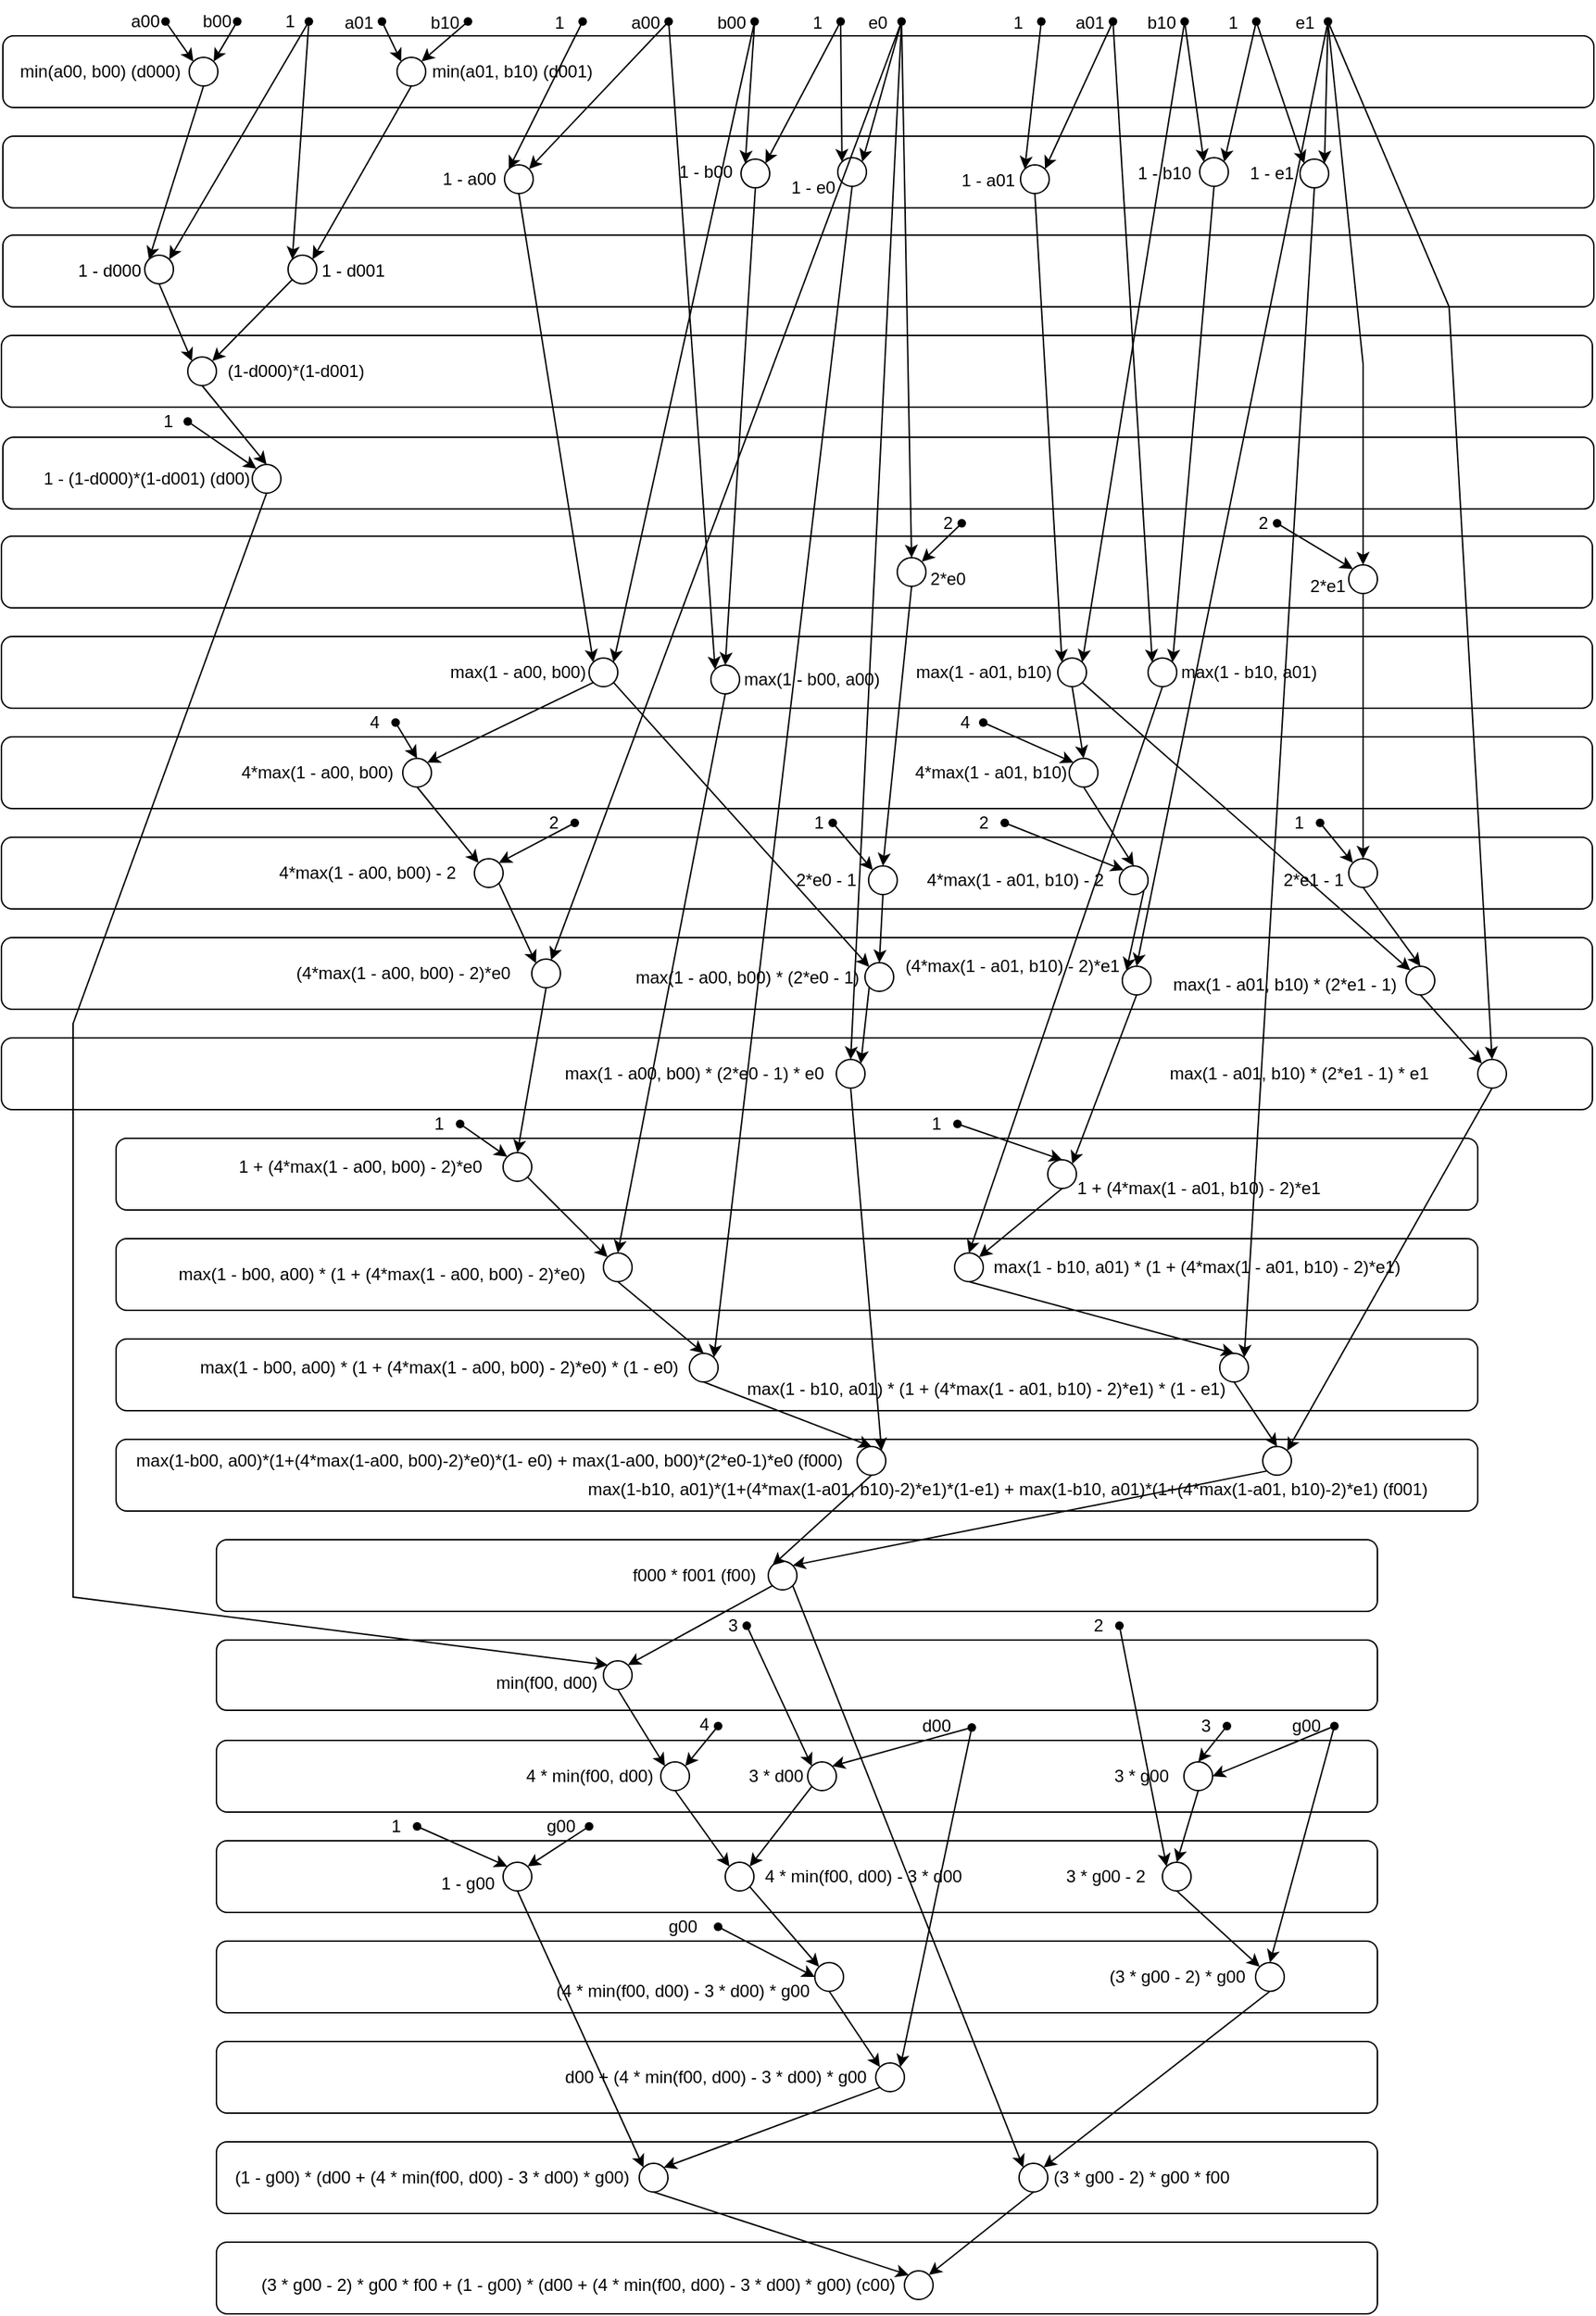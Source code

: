 <mxfile version="26.3.0">
  <diagram name="Страница — 1" id="a7U0FXz1eIUvCpKrAKSJ">
    <mxGraphModel dx="1489" dy="1929" grid="1" gridSize="10" guides="1" tooltips="1" connect="1" arrows="1" fold="1" page="1" pageScale="1" pageWidth="827" pageHeight="1169" math="0" shadow="0">
      <root>
        <mxCell id="0" />
        <mxCell id="1" parent="0" />
        <mxCell id="O4j0RT5pReK0kF49qRVM-4" value="" style="rounded=1;whiteSpace=wrap;html=1;" vertex="1" parent="1">
          <mxGeometry x="191" y="10" width="1110" height="50" as="geometry" />
        </mxCell>
        <mxCell id="O4j0RT5pReK0kF49qRVM-2" value="" style="rounded=1;whiteSpace=wrap;html=1;" vertex="1" parent="1">
          <mxGeometry x="190" y="80" width="1110" height="50" as="geometry" />
        </mxCell>
        <mxCell id="O4j0RT5pReK0kF49qRVM-3" value="" style="rounded=1;whiteSpace=wrap;html=1;" vertex="1" parent="1">
          <mxGeometry x="191" y="151.04" width="1110" height="50" as="geometry" />
        </mxCell>
        <mxCell id="WlIdeiedV5WxPYd-yGUF-1" value="" style="rounded=1;whiteSpace=wrap;html=1;" parent="1" vertex="1">
          <mxGeometry x="191" y="-129" width="1110" height="50" as="geometry" />
        </mxCell>
        <mxCell id="WlIdeiedV5WxPYd-yGUF-2" value="" style="rounded=1;whiteSpace=wrap;html=1;" parent="1" vertex="1">
          <mxGeometry x="191" y="-59" width="1110" height="50" as="geometry" />
        </mxCell>
        <mxCell id="WlIdeiedV5WxPYd-yGUF-3" value="" style="rounded=1;whiteSpace=wrap;html=1;" parent="1" vertex="1">
          <mxGeometry x="190" y="220" width="1110" height="50" as="geometry" />
        </mxCell>
        <mxCell id="WlIdeiedV5WxPYd-yGUF-4" value="" style="rounded=1;whiteSpace=wrap;html=1;" parent="1" vertex="1">
          <mxGeometry x="190" y="290" width="1110" height="50" as="geometry" />
        </mxCell>
        <mxCell id="WlIdeiedV5WxPYd-yGUF-5" value="" style="rounded=1;whiteSpace=wrap;html=1;" parent="1" vertex="1">
          <mxGeometry x="190" y="360" width="1110" height="50" as="geometry" />
        </mxCell>
        <mxCell id="WlIdeiedV5WxPYd-yGUF-6" value="" style="rounded=1;whiteSpace=wrap;html=1;" parent="1" vertex="1">
          <mxGeometry x="190" y="430" width="1110" height="50" as="geometry" />
        </mxCell>
        <mxCell id="WlIdeiedV5WxPYd-yGUF-7" value="" style="rounded=1;whiteSpace=wrap;html=1;" parent="1" vertex="1">
          <mxGeometry x="190" y="500" width="1110" height="50" as="geometry" />
        </mxCell>
        <mxCell id="WlIdeiedV5WxPYd-yGUF-8" value="" style="rounded=1;whiteSpace=wrap;html=1;" parent="1" vertex="1">
          <mxGeometry x="190" y="570" width="1110" height="50" as="geometry" />
        </mxCell>
        <mxCell id="WlIdeiedV5WxPYd-yGUF-9" value="" style="ellipse;whiteSpace=wrap;html=1;aspect=fixed;" parent="1" vertex="1">
          <mxGeometry x="321" y="-114" width="20" height="20" as="geometry" />
        </mxCell>
        <mxCell id="WlIdeiedV5WxPYd-yGUF-10" value="min(a00, b00) (d000)" style="text;html=1;align=left;verticalAlign=middle;whiteSpace=wrap;rounded=0;" parent="1" vertex="1">
          <mxGeometry x="201" y="-119" width="120" height="30" as="geometry" />
        </mxCell>
        <mxCell id="WlIdeiedV5WxPYd-yGUF-11" value="" style="shape=waypoint;sketch=0;fillStyle=solid;size=6;pointerEvents=1;points=[];fillColor=none;resizable=0;rotatable=0;perimeter=centerPerimeter;snapToPoint=1;" parent="1" vertex="1">
          <mxGeometry x="294.5" y="-149" width="20" height="20" as="geometry" />
        </mxCell>
        <mxCell id="WlIdeiedV5WxPYd-yGUF-12" value="" style="shape=waypoint;sketch=0;fillStyle=solid;size=6;pointerEvents=1;points=[];fillColor=none;resizable=0;rotatable=0;perimeter=centerPerimeter;snapToPoint=1;" parent="1" vertex="1">
          <mxGeometry x="344.5" y="-149" width="20" height="20" as="geometry" />
        </mxCell>
        <mxCell id="WlIdeiedV5WxPYd-yGUF-13" value="a00" style="text;html=1;align=center;verticalAlign=middle;resizable=0;points=[];autosize=1;strokeColor=none;fillColor=none;" parent="1" vertex="1">
          <mxGeometry x="270" y="-154" width="40" height="30" as="geometry" />
        </mxCell>
        <mxCell id="WlIdeiedV5WxPYd-yGUF-14" value="b00" style="text;html=1;align=center;verticalAlign=middle;resizable=0;points=[];autosize=1;strokeColor=none;fillColor=none;" parent="1" vertex="1">
          <mxGeometry x="320" y="-154" width="40" height="30" as="geometry" />
        </mxCell>
        <mxCell id="WlIdeiedV5WxPYd-yGUF-16" value="" style="ellipse;whiteSpace=wrap;html=1;aspect=fixed;" parent="1" vertex="1">
          <mxGeometry x="290" y="23.96" width="20" height="20" as="geometry" />
        </mxCell>
        <mxCell id="WlIdeiedV5WxPYd-yGUF-17" value="" style="ellipse;whiteSpace=wrap;html=1;aspect=fixed;" parent="1" vertex="1">
          <mxGeometry x="390" y="23.96" width="20" height="20" as="geometry" />
        </mxCell>
        <mxCell id="WlIdeiedV5WxPYd-yGUF-18" value="" style="ellipse;whiteSpace=wrap;html=1;aspect=fixed;" parent="1" vertex="1">
          <mxGeometry x="320" y="95" width="20" height="20" as="geometry" />
        </mxCell>
        <mxCell id="WlIdeiedV5WxPYd-yGUF-19" value="" style="ellipse;whiteSpace=wrap;html=1;aspect=fixed;" parent="1" vertex="1">
          <mxGeometry x="466" y="-114" width="20" height="20" as="geometry" />
        </mxCell>
        <mxCell id="WlIdeiedV5WxPYd-yGUF-20" value="" style="shape=waypoint;sketch=0;fillStyle=solid;size=6;pointerEvents=1;points=[];fillColor=none;resizable=0;rotatable=0;perimeter=centerPerimeter;snapToPoint=1;" parent="1" vertex="1">
          <mxGeometry x="445.5" y="-149" width="20" height="20" as="geometry" />
        </mxCell>
        <mxCell id="WlIdeiedV5WxPYd-yGUF-21" value="" style="shape=waypoint;sketch=0;fillStyle=solid;size=6;pointerEvents=1;points=[];fillColor=none;resizable=0;rotatable=0;perimeter=centerPerimeter;snapToPoint=1;" parent="1" vertex="1">
          <mxGeometry x="505.5" y="-149" width="20" height="20" as="geometry" />
        </mxCell>
        <mxCell id="WlIdeiedV5WxPYd-yGUF-22" value="" style="shape=waypoint;sketch=0;fillStyle=solid;size=6;pointerEvents=1;points=[];fillColor=none;resizable=0;rotatable=0;perimeter=centerPerimeter;snapToPoint=1;" parent="1" vertex="1">
          <mxGeometry x="455" y="340" width="20" height="20" as="geometry" />
        </mxCell>
        <mxCell id="WlIdeiedV5WxPYd-yGUF-24" value="" style="ellipse;whiteSpace=wrap;html=1;aspect=fixed;" parent="1" vertex="1">
          <mxGeometry x="470" y="375" width="20" height="20" as="geometry" />
        </mxCell>
        <mxCell id="WlIdeiedV5WxPYd-yGUF-25" value="" style="shape=waypoint;sketch=0;fillStyle=solid;size=6;pointerEvents=1;points=[];fillColor=none;resizable=0;rotatable=0;perimeter=centerPerimeter;snapToPoint=1;" parent="1" vertex="1">
          <mxGeometry x="310" y="130" width="20" height="20" as="geometry" />
        </mxCell>
        <mxCell id="WlIdeiedV5WxPYd-yGUF-26" value="" style="ellipse;whiteSpace=wrap;html=1;aspect=fixed;" parent="1" vertex="1">
          <mxGeometry x="365" y="170" width="20" height="20" as="geometry" />
        </mxCell>
        <mxCell id="WlIdeiedV5WxPYd-yGUF-27" value="" style="ellipse;whiteSpace=wrap;html=1;aspect=fixed;" parent="1" vertex="1">
          <mxGeometry x="600" y="305" width="20" height="20" as="geometry" />
        </mxCell>
        <mxCell id="WlIdeiedV5WxPYd-yGUF-28" value="a01" style="text;html=1;align=center;verticalAlign=middle;resizable=0;points=[];autosize=1;strokeColor=none;fillColor=none;" parent="1" vertex="1">
          <mxGeometry x="418.5" y="-153" width="40" height="30" as="geometry" />
        </mxCell>
        <mxCell id="WlIdeiedV5WxPYd-yGUF-29" value="b10" style="text;html=1;align=center;verticalAlign=middle;resizable=0;points=[];autosize=1;strokeColor=none;fillColor=none;" parent="1" vertex="1">
          <mxGeometry x="478.5" y="-153" width="40" height="30" as="geometry" />
        </mxCell>
        <mxCell id="WlIdeiedV5WxPYd-yGUF-31" value="" style="shape=waypoint;sketch=0;fillStyle=solid;size=6;pointerEvents=1;points=[];fillColor=none;resizable=0;rotatable=0;perimeter=centerPerimeter;snapToPoint=1;" parent="1" vertex="1">
          <mxGeometry x="585.5" y="-149" width="20" height="20" as="geometry" />
        </mxCell>
        <mxCell id="WlIdeiedV5WxPYd-yGUF-32" value="" style="shape=waypoint;sketch=0;fillStyle=solid;size=6;pointerEvents=1;points=[];fillColor=none;resizable=0;rotatable=0;perimeter=centerPerimeter;snapToPoint=1;" parent="1" vertex="1">
          <mxGeometry x="645.5" y="-149" width="20" height="20" as="geometry" />
        </mxCell>
        <mxCell id="WlIdeiedV5WxPYd-yGUF-33" value="" style="shape=waypoint;sketch=0;fillStyle=solid;size=6;pointerEvents=1;points=[];fillColor=none;resizable=0;rotatable=0;perimeter=centerPerimeter;snapToPoint=1;" parent="1" vertex="1">
          <mxGeometry x="705.5" y="-149" width="20" height="20" as="geometry" />
        </mxCell>
        <mxCell id="WlIdeiedV5WxPYd-yGUF-34" value="" style="shape=waypoint;sketch=0;fillStyle=solid;size=6;pointerEvents=1;points=[];fillColor=none;resizable=0;rotatable=0;perimeter=centerPerimeter;snapToPoint=1;" parent="1" vertex="1">
          <mxGeometry x="765.5" y="-149" width="20" height="20" as="geometry" />
        </mxCell>
        <mxCell id="WlIdeiedV5WxPYd-yGUF-35" value="" style="shape=waypoint;sketch=0;fillStyle=solid;size=6;pointerEvents=1;points=[];fillColor=none;resizable=0;rotatable=0;perimeter=centerPerimeter;snapToPoint=1;" parent="1" vertex="1">
          <mxGeometry x="808" y="-149" width="20" height="20" as="geometry" />
        </mxCell>
        <mxCell id="WlIdeiedV5WxPYd-yGUF-36" value="" style="shape=waypoint;sketch=0;fillStyle=solid;size=6;pointerEvents=1;points=[];fillColor=none;resizable=0;rotatable=0;perimeter=centerPerimeter;snapToPoint=1;" parent="1" vertex="1">
          <mxGeometry x="905.5" y="-149" width="20" height="20" as="geometry" />
        </mxCell>
        <mxCell id="WlIdeiedV5WxPYd-yGUF-37" value="" style="shape=waypoint;sketch=0;fillStyle=solid;size=6;pointerEvents=1;points=[];fillColor=none;resizable=0;rotatable=0;perimeter=centerPerimeter;snapToPoint=1;" parent="1" vertex="1">
          <mxGeometry x="955.5" y="-149" width="20" height="20" as="geometry" />
        </mxCell>
        <mxCell id="WlIdeiedV5WxPYd-yGUF-38" value="" style="shape=waypoint;sketch=0;fillStyle=solid;size=6;pointerEvents=1;points=[];fillColor=none;resizable=0;rotatable=0;perimeter=centerPerimeter;snapToPoint=1;" parent="1" vertex="1">
          <mxGeometry x="1005.5" y="-149" width="20" height="20" as="geometry" />
        </mxCell>
        <mxCell id="WlIdeiedV5WxPYd-yGUF-39" value="" style="shape=waypoint;sketch=0;fillStyle=solid;size=6;pointerEvents=1;points=[];fillColor=none;resizable=0;rotatable=0;perimeter=centerPerimeter;snapToPoint=1;" parent="1" vertex="1">
          <mxGeometry x="1055.5" y="-149" width="20" height="20" as="geometry" />
        </mxCell>
        <mxCell id="WlIdeiedV5WxPYd-yGUF-40" value="" style="shape=waypoint;sketch=0;fillStyle=solid;size=6;pointerEvents=1;points=[];fillColor=none;resizable=0;rotatable=0;perimeter=centerPerimeter;snapToPoint=1;" parent="1" vertex="1">
          <mxGeometry x="1105.5" y="-149" width="20" height="20" as="geometry" />
        </mxCell>
        <mxCell id="WlIdeiedV5WxPYd-yGUF-41" value="1" style="text;html=1;align=center;verticalAlign=middle;resizable=0;points=[];autosize=1;strokeColor=none;fillColor=none;" parent="1" vertex="1">
          <mxGeometry x="563.5" y="-153" width="30" height="30" as="geometry" />
        </mxCell>
        <mxCell id="WlIdeiedV5WxPYd-yGUF-42" value="a00" style="text;html=1;align=center;verticalAlign=middle;resizable=0;points=[];autosize=1;strokeColor=none;fillColor=none;" parent="1" vertex="1">
          <mxGeometry x="618.5" y="-153" width="40" height="30" as="geometry" />
        </mxCell>
        <mxCell id="WlIdeiedV5WxPYd-yGUF-43" value="b00" style="text;html=1;align=center;verticalAlign=middle;resizable=0;points=[];autosize=1;strokeColor=none;fillColor=none;" parent="1" vertex="1">
          <mxGeometry x="678.5" y="-153" width="40" height="30" as="geometry" />
        </mxCell>
        <mxCell id="WlIdeiedV5WxPYd-yGUF-44" value="1" style="text;html=1;align=center;verticalAlign=middle;resizable=0;points=[];autosize=1;strokeColor=none;fillColor=none;" parent="1" vertex="1">
          <mxGeometry x="743.5" y="-153" width="30" height="30" as="geometry" />
        </mxCell>
        <mxCell id="WlIdeiedV5WxPYd-yGUF-45" value="e0" style="text;html=1;align=center;verticalAlign=middle;resizable=0;points=[];autosize=1;strokeColor=none;fillColor=none;" parent="1" vertex="1">
          <mxGeometry x="781" y="-153" width="40" height="30" as="geometry" />
        </mxCell>
        <mxCell id="WlIdeiedV5WxPYd-yGUF-46" value="1" style="text;html=1;align=center;verticalAlign=middle;resizable=0;points=[];autosize=1;strokeColor=none;fillColor=none;" parent="1" vertex="1">
          <mxGeometry x="883.5" y="-153" width="30" height="30" as="geometry" />
        </mxCell>
        <mxCell id="WlIdeiedV5WxPYd-yGUF-47" value="a01" style="text;html=1;align=center;verticalAlign=middle;resizable=0;points=[];autosize=1;strokeColor=none;fillColor=none;" parent="1" vertex="1">
          <mxGeometry x="928.5" y="-153" width="40" height="30" as="geometry" />
        </mxCell>
        <mxCell id="WlIdeiedV5WxPYd-yGUF-48" value="b10" style="text;html=1;align=center;verticalAlign=middle;resizable=0;points=[];autosize=1;strokeColor=none;fillColor=none;" parent="1" vertex="1">
          <mxGeometry x="978.5" y="-153" width="40" height="30" as="geometry" />
        </mxCell>
        <mxCell id="WlIdeiedV5WxPYd-yGUF-49" value="1" style="text;html=1;align=center;verticalAlign=middle;resizable=0;points=[];autosize=1;strokeColor=none;fillColor=none;" parent="1" vertex="1">
          <mxGeometry x="1033.5" y="-153" width="30" height="30" as="geometry" />
        </mxCell>
        <mxCell id="WlIdeiedV5WxPYd-yGUF-50" value="e1" style="text;html=1;align=center;verticalAlign=middle;resizable=0;points=[];autosize=1;strokeColor=none;fillColor=none;" parent="1" vertex="1">
          <mxGeometry x="1078.5" y="-153" width="40" height="30" as="geometry" />
        </mxCell>
        <mxCell id="WlIdeiedV5WxPYd-yGUF-51" value="" style="ellipse;whiteSpace=wrap;html=1;aspect=fixed;" parent="1" vertex="1">
          <mxGeometry x="541" y="-39" width="20" height="20" as="geometry" />
        </mxCell>
        <mxCell id="WlIdeiedV5WxPYd-yGUF-52" value="" style="ellipse;whiteSpace=wrap;html=1;aspect=fixed;" parent="1" vertex="1">
          <mxGeometry x="706" y="-42.96" width="20" height="20" as="geometry" />
        </mxCell>
        <mxCell id="WlIdeiedV5WxPYd-yGUF-53" value="" style="ellipse;whiteSpace=wrap;html=1;aspect=fixed;" parent="1" vertex="1">
          <mxGeometry x="773.5" y="-44" width="20" height="20" as="geometry" />
        </mxCell>
        <mxCell id="WlIdeiedV5WxPYd-yGUF-54" value="" style="ellipse;whiteSpace=wrap;html=1;aspect=fixed;" parent="1" vertex="1">
          <mxGeometry x="901" y="-39" width="20" height="20" as="geometry" />
        </mxCell>
        <mxCell id="WlIdeiedV5WxPYd-yGUF-55" value="" style="ellipse;whiteSpace=wrap;html=1;aspect=fixed;" parent="1" vertex="1">
          <mxGeometry x="1026" y="-44" width="20" height="20" as="geometry" />
        </mxCell>
        <mxCell id="WlIdeiedV5WxPYd-yGUF-56" value="" style="ellipse;whiteSpace=wrap;html=1;aspect=fixed;" parent="1" vertex="1">
          <mxGeometry x="1096" y="-42.96" width="20" height="20" as="geometry" />
        </mxCell>
        <mxCell id="WlIdeiedV5WxPYd-yGUF-57" value="" style="shape=waypoint;sketch=0;fillStyle=solid;size=6;pointerEvents=1;points=[];fillColor=none;resizable=0;rotatable=0;perimeter=centerPerimeter;snapToPoint=1;" parent="1" vertex="1">
          <mxGeometry x="394.5" y="-149" width="20" height="20" as="geometry" />
        </mxCell>
        <mxCell id="WlIdeiedV5WxPYd-yGUF-58" value="1" style="text;html=1;align=center;verticalAlign=middle;resizable=0;points=[];autosize=1;strokeColor=none;fillColor=none;" parent="1" vertex="1">
          <mxGeometry x="376" y="-154" width="30" height="30" as="geometry" />
        </mxCell>
        <mxCell id="WlIdeiedV5WxPYd-yGUF-60" value="" style="endArrow=classic;html=1;rounded=0;exitX=0.767;exitY=0.869;exitDx=0;exitDy=0;exitPerimeter=0;entryX=0;entryY=0;entryDx=0;entryDy=0;" parent="1" source="WlIdeiedV5WxPYd-yGUF-11" target="WlIdeiedV5WxPYd-yGUF-9" edge="1">
          <mxGeometry width="50" height="50" relative="1" as="geometry">
            <mxPoint x="251" y="-19" as="sourcePoint" />
            <mxPoint x="301" y="-69" as="targetPoint" />
          </mxGeometry>
        </mxCell>
        <mxCell id="WlIdeiedV5WxPYd-yGUF-61" value="" style="endArrow=classic;html=1;rounded=0;exitX=0.677;exitY=0.818;exitDx=0;exitDy=0;exitPerimeter=0;entryX=1;entryY=0;entryDx=0;entryDy=0;" parent="1" source="WlIdeiedV5WxPYd-yGUF-12" target="WlIdeiedV5WxPYd-yGUF-9" edge="1">
          <mxGeometry width="50" height="50" relative="1" as="geometry">
            <mxPoint x="251" y="-19" as="sourcePoint" />
            <mxPoint x="301" y="-69" as="targetPoint" />
          </mxGeometry>
        </mxCell>
        <mxCell id="WlIdeiedV5WxPYd-yGUF-62" value="" style="endArrow=classic;html=1;rounded=0;exitX=0.382;exitY=0.715;exitDx=0;exitDy=0;exitPerimeter=0;entryX=1;entryY=0;entryDx=0;entryDy=0;" parent="1" source="WlIdeiedV5WxPYd-yGUF-57" target="WlIdeiedV5WxPYd-yGUF-16" edge="1">
          <mxGeometry width="50" height="50" relative="1" as="geometry">
            <mxPoint x="331" y="-19" as="sourcePoint" />
            <mxPoint x="381" y="-69" as="targetPoint" />
          </mxGeometry>
        </mxCell>
        <mxCell id="WlIdeiedV5WxPYd-yGUF-63" value="" style="endArrow=classic;html=1;rounded=0;exitX=0.792;exitY=0.767;exitDx=0;exitDy=0;exitPerimeter=0;entryX=0;entryY=0;entryDx=0;entryDy=0;" parent="1" source="WlIdeiedV5WxPYd-yGUF-57" target="WlIdeiedV5WxPYd-yGUF-17" edge="1">
          <mxGeometry width="50" height="50" relative="1" as="geometry">
            <mxPoint x="331" y="-19" as="sourcePoint" />
            <mxPoint x="381" y="-69" as="targetPoint" />
          </mxGeometry>
        </mxCell>
        <mxCell id="WlIdeiedV5WxPYd-yGUF-65" value="" style="endArrow=classic;html=1;rounded=0;exitX=0.587;exitY=0.869;exitDx=0;exitDy=0;exitPerimeter=0;entryX=0;entryY=0;entryDx=0;entryDy=0;" parent="1" source="WlIdeiedV5WxPYd-yGUF-20" target="WlIdeiedV5WxPYd-yGUF-19" edge="1">
          <mxGeometry width="50" height="50" relative="1" as="geometry">
            <mxPoint x="331" y="-19" as="sourcePoint" />
            <mxPoint x="381" y="-69" as="targetPoint" />
          </mxGeometry>
        </mxCell>
        <mxCell id="WlIdeiedV5WxPYd-yGUF-67" value="" style="endArrow=classic;html=1;rounded=0;exitX=0.638;exitY=0.767;exitDx=0;exitDy=0;exitPerimeter=0;entryX=1;entryY=0;entryDx=0;entryDy=0;" parent="1" source="WlIdeiedV5WxPYd-yGUF-21" target="WlIdeiedV5WxPYd-yGUF-19" edge="1">
          <mxGeometry width="50" height="50" relative="1" as="geometry">
            <mxPoint x="331" y="-19" as="sourcePoint" />
            <mxPoint x="381" y="-69" as="targetPoint" />
          </mxGeometry>
        </mxCell>
        <mxCell id="WlIdeiedV5WxPYd-yGUF-68" value="" style="endArrow=classic;html=1;rounded=0;exitX=0.5;exitY=1;exitDx=0;exitDy=0;entryX=0;entryY=0;entryDx=0;entryDy=0;" parent="1" source="WlIdeiedV5WxPYd-yGUF-9" target="WlIdeiedV5WxPYd-yGUF-16" edge="1">
          <mxGeometry width="50" height="50" relative="1" as="geometry">
            <mxPoint x="331" y="-19" as="sourcePoint" />
            <mxPoint x="381" y="-69" as="targetPoint" />
          </mxGeometry>
        </mxCell>
        <mxCell id="WlIdeiedV5WxPYd-yGUF-69" value="" style="endArrow=classic;html=1;rounded=0;exitX=0.5;exitY=1;exitDx=0;exitDy=0;entryX=1;entryY=0;entryDx=0;entryDy=0;" parent="1" source="WlIdeiedV5WxPYd-yGUF-19" target="WlIdeiedV5WxPYd-yGUF-17" edge="1">
          <mxGeometry width="50" height="50" relative="1" as="geometry">
            <mxPoint x="331" y="-19" as="sourcePoint" />
            <mxPoint x="381" y="-69" as="targetPoint" />
          </mxGeometry>
        </mxCell>
        <mxCell id="WlIdeiedV5WxPYd-yGUF-70" value="" style="endArrow=classic;html=1;rounded=0;exitX=0.5;exitY=1;exitDx=0;exitDy=0;entryX=0;entryY=0;entryDx=0;entryDy=0;" parent="1" source="WlIdeiedV5WxPYd-yGUF-16" target="WlIdeiedV5WxPYd-yGUF-18" edge="1">
          <mxGeometry width="50" height="50" relative="1" as="geometry">
            <mxPoint x="330" y="190" as="sourcePoint" />
            <mxPoint x="380" y="140" as="targetPoint" />
          </mxGeometry>
        </mxCell>
        <mxCell id="WlIdeiedV5WxPYd-yGUF-71" value="" style="endArrow=classic;html=1;rounded=0;exitX=0;exitY=1;exitDx=0;exitDy=0;entryX=1;entryY=0;entryDx=0;entryDy=0;" parent="1" source="WlIdeiedV5WxPYd-yGUF-17" target="WlIdeiedV5WxPYd-yGUF-18" edge="1">
          <mxGeometry width="50" height="50" relative="1" as="geometry">
            <mxPoint x="330" y="190" as="sourcePoint" />
            <mxPoint x="380" y="140" as="targetPoint" />
          </mxGeometry>
        </mxCell>
        <mxCell id="WlIdeiedV5WxPYd-yGUF-72" value="" style="endArrow=classic;html=1;rounded=0;exitX=0.5;exitY=1;exitDx=0;exitDy=0;entryX=0.5;entryY=0;entryDx=0;entryDy=0;" parent="1" source="WlIdeiedV5WxPYd-yGUF-18" target="WlIdeiedV5WxPYd-yGUF-26" edge="1">
          <mxGeometry width="50" height="50" relative="1" as="geometry">
            <mxPoint x="320" y="420" as="sourcePoint" />
            <mxPoint x="370" y="370" as="targetPoint" />
          </mxGeometry>
        </mxCell>
        <mxCell id="WlIdeiedV5WxPYd-yGUF-73" value="" style="endArrow=classic;html=1;rounded=0;exitX=0.613;exitY=0.703;exitDx=0;exitDy=0;exitPerimeter=0;entryX=0;entryY=0;entryDx=0;entryDy=0;" parent="1" source="WlIdeiedV5WxPYd-yGUF-25" target="WlIdeiedV5WxPYd-yGUF-26" edge="1">
          <mxGeometry width="50" height="50" relative="1" as="geometry">
            <mxPoint x="345" y="110" as="sourcePoint" />
            <mxPoint x="395" y="60" as="targetPoint" />
          </mxGeometry>
        </mxCell>
        <mxCell id="WlIdeiedV5WxPYd-yGUF-74" value="" style="endArrow=classic;html=1;rounded=0;entryX=0;entryY=0;entryDx=0;entryDy=0;" parent="1" source="WlIdeiedV5WxPYd-yGUF-31" target="WlIdeiedV5WxPYd-yGUF-51" edge="1">
          <mxGeometry width="50" height="50" relative="1" as="geometry">
            <mxPoint x="671" y="-69" as="sourcePoint" />
            <mxPoint x="721" y="-119" as="targetPoint" />
          </mxGeometry>
        </mxCell>
        <mxCell id="WlIdeiedV5WxPYd-yGUF-75" value="" style="endArrow=classic;html=1;rounded=0;exitX=0.5;exitY=1;exitDx=0;exitDy=0;entryX=0;entryY=0;entryDx=0;entryDy=0;" parent="1" source="WlIdeiedV5WxPYd-yGUF-51" target="WlIdeiedV5WxPYd-yGUF-27" edge="1">
          <mxGeometry width="50" height="50" relative="1" as="geometry">
            <mxPoint x="670" y="140" as="sourcePoint" />
            <mxPoint x="720" y="90" as="targetPoint" />
          </mxGeometry>
        </mxCell>
        <mxCell id="WlIdeiedV5WxPYd-yGUF-76" value="" style="endArrow=classic;html=1;rounded=0;exitX=0.735;exitY=0.958;exitDx=0;exitDy=0;exitPerimeter=0;entryX=1;entryY=0;entryDx=0;entryDy=0;" parent="1" source="WlIdeiedV5WxPYd-yGUF-33" target="WlIdeiedV5WxPYd-yGUF-27" edge="1">
          <mxGeometry width="50" height="50" relative="1" as="geometry">
            <mxPoint x="670" y="140" as="sourcePoint" />
            <mxPoint x="720" y="90" as="targetPoint" />
          </mxGeometry>
        </mxCell>
        <mxCell id="WlIdeiedV5WxPYd-yGUF-77" value="" style="endArrow=classic;html=1;rounded=0;exitX=0.64;exitY=0.904;exitDx=0;exitDy=0;exitPerimeter=0;entryX=0;entryY=0;entryDx=0;entryDy=0;" parent="1" source="WlIdeiedV5WxPYd-yGUF-32" target="WlIdeiedV5WxPYd-yGUF-83" edge="1">
          <mxGeometry width="50" height="50" relative="1" as="geometry">
            <mxPoint x="670" y="140" as="sourcePoint" />
            <mxPoint x="720" y="90" as="targetPoint" />
          </mxGeometry>
        </mxCell>
        <mxCell id="WlIdeiedV5WxPYd-yGUF-78" value="" style="endArrow=classic;html=1;rounded=0;exitX=0.688;exitY=0.8;exitDx=0;exitDy=0;exitPerimeter=0;entryX=0;entryY=0;entryDx=0;entryDy=0;" parent="1" source="WlIdeiedV5WxPYd-yGUF-34" target="WlIdeiedV5WxPYd-yGUF-53" edge="1">
          <mxGeometry width="50" height="50" relative="1" as="geometry">
            <mxPoint x="671" y="-69" as="sourcePoint" />
            <mxPoint x="721" y="-119" as="targetPoint" />
          </mxGeometry>
        </mxCell>
        <mxCell id="WlIdeiedV5WxPYd-yGUF-79" value="" style="endArrow=classic;html=1;rounded=0;exitX=0.54;exitY=0.773;exitDx=0;exitDy=0;exitPerimeter=0;entryX=1;entryY=0;entryDx=0;entryDy=0;" parent="1" source="WlIdeiedV5WxPYd-yGUF-35" target="WlIdeiedV5WxPYd-yGUF-53" edge="1">
          <mxGeometry width="50" height="50" relative="1" as="geometry">
            <mxPoint x="671" y="-69" as="sourcePoint" />
            <mxPoint x="721" y="-119" as="targetPoint" />
          </mxGeometry>
        </mxCell>
        <mxCell id="WlIdeiedV5WxPYd-yGUF-80" value="" style="endArrow=classic;html=1;rounded=0;exitX=0.526;exitY=0.773;exitDx=0;exitDy=0;exitPerimeter=0;entryX=1;entryY=0;entryDx=0;entryDy=0;" parent="1" source="WlIdeiedV5WxPYd-yGUF-34" target="WlIdeiedV5WxPYd-yGUF-52" edge="1">
          <mxGeometry width="50" height="50" relative="1" as="geometry">
            <mxPoint x="671" y="-69" as="sourcePoint" />
            <mxPoint x="721" y="-119" as="targetPoint" />
          </mxGeometry>
        </mxCell>
        <mxCell id="WlIdeiedV5WxPYd-yGUF-81" value="" style="endArrow=classic;html=1;rounded=0;exitX=0.54;exitY=0.8;exitDx=0;exitDy=0;exitPerimeter=0;entryX=0;entryY=0;entryDx=0;entryDy=0;" parent="1" source="WlIdeiedV5WxPYd-yGUF-33" target="WlIdeiedV5WxPYd-yGUF-52" edge="1">
          <mxGeometry width="50" height="50" relative="1" as="geometry">
            <mxPoint x="641" y="-69" as="sourcePoint" />
            <mxPoint x="721" y="-119" as="targetPoint" />
          </mxGeometry>
        </mxCell>
        <mxCell id="WlIdeiedV5WxPYd-yGUF-82" value="" style="endArrow=classic;html=1;rounded=0;exitX=0.126;exitY=1.177;exitDx=0;exitDy=0;exitPerimeter=0;entryX=1;entryY=0;entryDx=0;entryDy=0;" parent="1" source="WlIdeiedV5WxPYd-yGUF-32" target="WlIdeiedV5WxPYd-yGUF-51" edge="1">
          <mxGeometry width="50" height="50" relative="1" as="geometry">
            <mxPoint x="671" y="-69" as="sourcePoint" />
            <mxPoint x="721" y="-119" as="targetPoint" />
          </mxGeometry>
        </mxCell>
        <mxCell id="WlIdeiedV5WxPYd-yGUF-83" value="" style="ellipse;whiteSpace=wrap;html=1;aspect=fixed;" parent="1" vertex="1">
          <mxGeometry x="685" y="310" width="20" height="20" as="geometry" />
        </mxCell>
        <mxCell id="WlIdeiedV5WxPYd-yGUF-84" value="" style="ellipse;whiteSpace=wrap;html=1;aspect=fixed;" parent="1" vertex="1">
          <mxGeometry x="815" y="235" width="20" height="20" as="geometry" />
        </mxCell>
        <mxCell id="WlIdeiedV5WxPYd-yGUF-85" value="" style="shape=waypoint;sketch=0;fillStyle=solid;size=6;pointerEvents=1;points=[];fillColor=none;resizable=0;rotatable=0;perimeter=centerPerimeter;snapToPoint=1;" parent="1" vertex="1">
          <mxGeometry x="850" y="201.04" width="20" height="20" as="geometry" />
        </mxCell>
        <mxCell id="WlIdeiedV5WxPYd-yGUF-86" value="2" style="text;html=1;align=center;verticalAlign=middle;resizable=0;points=[];autosize=1;strokeColor=none;fillColor=none;" parent="1" vertex="1">
          <mxGeometry x="835" y="196.04" width="30" height="30" as="geometry" />
        </mxCell>
        <mxCell id="WlIdeiedV5WxPYd-yGUF-87" value="" style="shape=waypoint;sketch=0;fillStyle=solid;size=6;pointerEvents=1;points=[];fillColor=none;resizable=0;rotatable=0;perimeter=centerPerimeter;snapToPoint=1;" parent="1" vertex="1">
          <mxGeometry x="1070" y="201.04" width="20" height="20" as="geometry" />
        </mxCell>
        <mxCell id="WlIdeiedV5WxPYd-yGUF-88" value="2" style="text;html=1;align=center;verticalAlign=middle;resizable=0;points=[];autosize=1;strokeColor=none;fillColor=none;" parent="1" vertex="1">
          <mxGeometry x="1055" y="196.04" width="30" height="30" as="geometry" />
        </mxCell>
        <mxCell id="WlIdeiedV5WxPYd-yGUF-89" value="" style="ellipse;whiteSpace=wrap;html=1;aspect=fixed;" parent="1" vertex="1">
          <mxGeometry x="1130" y="240" width="20" height="20" as="geometry" />
        </mxCell>
        <mxCell id="WlIdeiedV5WxPYd-yGUF-90" value="" style="ellipse;whiteSpace=wrap;html=1;aspect=fixed;" parent="1" vertex="1">
          <mxGeometry x="927" y="305" width="20" height="20" as="geometry" />
        </mxCell>
        <mxCell id="WlIdeiedV5WxPYd-yGUF-91" value="" style="ellipse;whiteSpace=wrap;html=1;aspect=fixed;" parent="1" vertex="1">
          <mxGeometry x="990" y="305" width="20" height="20" as="geometry" />
        </mxCell>
        <mxCell id="WlIdeiedV5WxPYd-yGUF-92" value="" style="ellipse;whiteSpace=wrap;html=1;aspect=fixed;" parent="1" vertex="1">
          <mxGeometry x="935" y="375" width="20" height="20" as="geometry" />
        </mxCell>
        <mxCell id="WlIdeiedV5WxPYd-yGUF-93" value="" style="ellipse;whiteSpace=wrap;html=1;aspect=fixed;" parent="1" vertex="1">
          <mxGeometry x="970" y="450" width="20" height="20" as="geometry" />
        </mxCell>
        <mxCell id="WlIdeiedV5WxPYd-yGUF-94" value="" style="ellipse;whiteSpace=wrap;html=1;aspect=fixed;" parent="1" vertex="1">
          <mxGeometry x="795" y="450" width="20" height="20" as="geometry" />
        </mxCell>
        <mxCell id="WlIdeiedV5WxPYd-yGUF-95" value="" style="shape=waypoint;sketch=0;fillStyle=solid;size=6;pointerEvents=1;points=[];fillColor=none;resizable=0;rotatable=0;perimeter=centerPerimeter;snapToPoint=1;" parent="1" vertex="1">
          <mxGeometry x="865" y="340" width="20" height="20" as="geometry" />
        </mxCell>
        <mxCell id="WlIdeiedV5WxPYd-yGUF-96" value="4" style="text;html=1;align=center;verticalAlign=middle;resizable=0;points=[];autosize=1;strokeColor=none;fillColor=none;" parent="1" vertex="1">
          <mxGeometry x="847" y="335" width="30" height="30" as="geometry" />
        </mxCell>
        <mxCell id="WlIdeiedV5WxPYd-yGUF-97" value="" style="shape=waypoint;sketch=0;fillStyle=solid;size=6;pointerEvents=1;points=[];fillColor=none;resizable=0;rotatable=0;perimeter=centerPerimeter;snapToPoint=1;" parent="1" vertex="1">
          <mxGeometry x="880" y="410" width="20" height="20" as="geometry" />
        </mxCell>
        <mxCell id="WlIdeiedV5WxPYd-yGUF-98" value="2" style="text;html=1;align=center;verticalAlign=middle;resizable=0;points=[];autosize=1;strokeColor=none;fillColor=none;" parent="1" vertex="1">
          <mxGeometry x="860" y="405" width="30" height="30" as="geometry" />
        </mxCell>
        <mxCell id="WlIdeiedV5WxPYd-yGUF-99" value="" style="shape=waypoint;sketch=0;fillStyle=solid;size=6;pointerEvents=1;points=[];fillColor=none;resizable=0;rotatable=0;perimeter=centerPerimeter;snapToPoint=1;" parent="1" vertex="1">
          <mxGeometry x="760" y="410" width="20" height="20" as="geometry" />
        </mxCell>
        <mxCell id="WlIdeiedV5WxPYd-yGUF-100" value="1" style="text;html=1;align=center;verticalAlign=middle;resizable=0;points=[];autosize=1;strokeColor=none;fillColor=none;" parent="1" vertex="1">
          <mxGeometry x="745" y="405" width="30" height="30" as="geometry" />
        </mxCell>
        <mxCell id="WlIdeiedV5WxPYd-yGUF-101" value="" style="shape=waypoint;sketch=0;fillStyle=solid;size=6;pointerEvents=1;points=[];fillColor=none;resizable=0;rotatable=0;perimeter=centerPerimeter;snapToPoint=1;" parent="1" vertex="1">
          <mxGeometry x="580" y="410" width="20" height="20" as="geometry" />
        </mxCell>
        <mxCell id="WlIdeiedV5WxPYd-yGUF-102" value="2" style="text;html=1;align=center;verticalAlign=middle;resizable=0;points=[];autosize=1;strokeColor=none;fillColor=none;" parent="1" vertex="1">
          <mxGeometry x="560" y="405" width="30" height="30" as="geometry" />
        </mxCell>
        <mxCell id="WlIdeiedV5WxPYd-yGUF-103" value="" style="ellipse;whiteSpace=wrap;html=1;aspect=fixed;" parent="1" vertex="1">
          <mxGeometry x="520" y="445" width="20" height="20" as="geometry" />
        </mxCell>
        <mxCell id="WlIdeiedV5WxPYd-yGUF-104" value="" style="ellipse;whiteSpace=wrap;html=1;aspect=fixed;" parent="1" vertex="1">
          <mxGeometry x="560" y="515" width="20" height="20" as="geometry" />
        </mxCell>
        <mxCell id="WlIdeiedV5WxPYd-yGUF-105" value="" style="ellipse;whiteSpace=wrap;html=1;aspect=fixed;" parent="1" vertex="1">
          <mxGeometry x="792.5" y="517.5" width="20" height="20" as="geometry" />
        </mxCell>
        <mxCell id="WlIdeiedV5WxPYd-yGUF-106" value="" style="ellipse;whiteSpace=wrap;html=1;aspect=fixed;" parent="1" vertex="1">
          <mxGeometry x="772.5" y="585" width="20" height="20" as="geometry" />
        </mxCell>
        <mxCell id="WlIdeiedV5WxPYd-yGUF-107" value="" style="ellipse;whiteSpace=wrap;html=1;aspect=fixed;" parent="1" vertex="1">
          <mxGeometry x="972" y="520" width="20" height="20" as="geometry" />
        </mxCell>
        <mxCell id="WlIdeiedV5WxPYd-yGUF-108" value="" style="ellipse;whiteSpace=wrap;html=1;aspect=fixed;" parent="1" vertex="1">
          <mxGeometry x="1170" y="520" width="20" height="20" as="geometry" />
        </mxCell>
        <mxCell id="WlIdeiedV5WxPYd-yGUF-109" value="" style="ellipse;whiteSpace=wrap;html=1;aspect=fixed;" parent="1" vertex="1">
          <mxGeometry x="1130" y="445" width="20" height="20" as="geometry" />
        </mxCell>
        <mxCell id="WlIdeiedV5WxPYd-yGUF-110" value="" style="shape=waypoint;sketch=0;fillStyle=solid;size=6;pointerEvents=1;points=[];fillColor=none;resizable=0;rotatable=0;perimeter=centerPerimeter;snapToPoint=1;" parent="1" vertex="1">
          <mxGeometry x="1100" y="410" width="20" height="20" as="geometry" />
        </mxCell>
        <mxCell id="WlIdeiedV5WxPYd-yGUF-111" value="1" style="text;html=1;align=center;verticalAlign=middle;resizable=0;points=[];autosize=1;strokeColor=none;fillColor=none;" parent="1" vertex="1">
          <mxGeometry x="1080" y="405" width="30" height="30" as="geometry" />
        </mxCell>
        <mxCell id="WlIdeiedV5WxPYd-yGUF-112" value="" style="endArrow=classic;html=1;rounded=0;exitX=0.5;exitY=1;exitDx=0;exitDy=0;entryX=0.5;entryY=0;entryDx=0;entryDy=0;" parent="1" source="WlIdeiedV5WxPYd-yGUF-109" target="WlIdeiedV5WxPYd-yGUF-108" edge="1">
          <mxGeometry width="50" height="50" relative="1" as="geometry">
            <mxPoint x="920" y="320" as="sourcePoint" />
            <mxPoint x="970" y="270" as="targetPoint" />
          </mxGeometry>
        </mxCell>
        <mxCell id="WlIdeiedV5WxPYd-yGUF-113" value="" style="endArrow=classic;html=1;rounded=0;exitX=0.8;exitY=0.563;exitDx=0;exitDy=0;exitPerimeter=0;entryX=0;entryY=0;entryDx=0;entryDy=0;" parent="1" source="WlIdeiedV5WxPYd-yGUF-110" target="WlIdeiedV5WxPYd-yGUF-109" edge="1">
          <mxGeometry width="50" height="50" relative="1" as="geometry">
            <mxPoint x="920" y="285" as="sourcePoint" />
            <mxPoint x="970" y="235" as="targetPoint" />
          </mxGeometry>
        </mxCell>
        <mxCell id="WlIdeiedV5WxPYd-yGUF-114" value="" style="endArrow=classic;html=1;rounded=0;exitX=1;exitY=1;exitDx=0;exitDy=0;entryX=0;entryY=0;entryDx=0;entryDy=0;" parent="1" source="WlIdeiedV5WxPYd-yGUF-93" target="WlIdeiedV5WxPYd-yGUF-107" edge="1">
          <mxGeometry width="50" height="50" relative="1" as="geometry">
            <mxPoint x="920" y="320" as="sourcePoint" />
            <mxPoint x="970" y="270" as="targetPoint" />
          </mxGeometry>
        </mxCell>
        <mxCell id="WlIdeiedV5WxPYd-yGUF-115" value="" style="endArrow=classic;html=1;rounded=0;exitX=1.175;exitY=0.979;exitDx=0;exitDy=0;exitPerimeter=0;entryX=0;entryY=0;entryDx=0;entryDy=0;" parent="1" source="WlIdeiedV5WxPYd-yGUF-97" target="WlIdeiedV5WxPYd-yGUF-93" edge="1">
          <mxGeometry width="50" height="50" relative="1" as="geometry">
            <mxPoint x="920" y="285" as="sourcePoint" />
            <mxPoint x="970" y="235" as="targetPoint" />
          </mxGeometry>
        </mxCell>
        <mxCell id="WlIdeiedV5WxPYd-yGUF-116" value="" style="endArrow=classic;html=1;rounded=0;entryX=0;entryY=0;entryDx=0;entryDy=0;" parent="1" source="WlIdeiedV5WxPYd-yGUF-95" target="WlIdeiedV5WxPYd-yGUF-92" edge="1">
          <mxGeometry width="50" height="50" relative="1" as="geometry">
            <mxPoint x="875" y="345" as="sourcePoint" />
            <mxPoint x="970" y="270" as="targetPoint" />
          </mxGeometry>
        </mxCell>
        <mxCell id="WlIdeiedV5WxPYd-yGUF-117" value="" style="endArrow=classic;html=1;rounded=0;exitX=0.5;exitY=1;exitDx=0;exitDy=0;entryX=0.5;entryY=0;entryDx=0;entryDy=0;" parent="1" source="WlIdeiedV5WxPYd-yGUF-92" target="WlIdeiedV5WxPYd-yGUF-93" edge="1">
          <mxGeometry width="50" height="50" relative="1" as="geometry">
            <mxPoint x="920" y="320" as="sourcePoint" />
            <mxPoint x="970" y="270" as="targetPoint" />
          </mxGeometry>
        </mxCell>
        <mxCell id="WlIdeiedV5WxPYd-yGUF-118" value="" style="endArrow=classic;html=1;rounded=0;exitX=0.5;exitY=1;exitDx=0;exitDy=0;entryX=0.5;entryY=0;entryDx=0;entryDy=0;" parent="1" source="WlIdeiedV5WxPYd-yGUF-90" target="WlIdeiedV5WxPYd-yGUF-92" edge="1">
          <mxGeometry width="50" height="50" relative="1" as="geometry">
            <mxPoint x="920" y="320" as="sourcePoint" />
            <mxPoint x="970" y="270" as="targetPoint" />
          </mxGeometry>
        </mxCell>
        <mxCell id="WlIdeiedV5WxPYd-yGUF-119" value="" style="endArrow=classic;html=1;rounded=0;exitX=0.5;exitY=1;exitDx=0;exitDy=0;entryX=0.5;entryY=0;entryDx=0;entryDy=0;" parent="1" source="WlIdeiedV5WxPYd-yGUF-94" target="WlIdeiedV5WxPYd-yGUF-105" edge="1">
          <mxGeometry width="50" height="50" relative="1" as="geometry">
            <mxPoint x="920" y="320" as="sourcePoint" />
            <mxPoint x="970" y="270" as="targetPoint" />
          </mxGeometry>
        </mxCell>
        <mxCell id="WlIdeiedV5WxPYd-yGUF-120" value="" style="endArrow=classic;html=1;rounded=0;entryX=0;entryY=0;entryDx=0;entryDy=0;exitX=1.074;exitY=0.539;exitDx=0;exitDy=0;exitPerimeter=0;" parent="1" source="WlIdeiedV5WxPYd-yGUF-99" target="WlIdeiedV5WxPYd-yGUF-94" edge="1">
          <mxGeometry width="50" height="50" relative="1" as="geometry">
            <mxPoint x="770" y="420" as="sourcePoint" />
            <mxPoint x="970" y="235" as="targetPoint" />
          </mxGeometry>
        </mxCell>
        <mxCell id="WlIdeiedV5WxPYd-yGUF-121" value="" style="endArrow=classic;html=1;rounded=0;exitX=1;exitY=1;exitDx=0;exitDy=0;entryX=0;entryY=0;entryDx=0;entryDy=0;" parent="1" source="WlIdeiedV5WxPYd-yGUF-27" target="WlIdeiedV5WxPYd-yGUF-105" edge="1">
          <mxGeometry width="50" height="50" relative="1" as="geometry">
            <mxPoint x="920" y="320" as="sourcePoint" />
            <mxPoint x="970" y="270" as="targetPoint" />
          </mxGeometry>
        </mxCell>
        <mxCell id="WlIdeiedV5WxPYd-yGUF-122" value="" style="endArrow=classic;html=1;rounded=0;exitX=0;exitY=1;exitDx=0;exitDy=0;entryX=1;entryY=0;entryDx=0;entryDy=0;" parent="1" source="WlIdeiedV5WxPYd-yGUF-105" target="WlIdeiedV5WxPYd-yGUF-106" edge="1">
          <mxGeometry width="50" height="50" relative="1" as="geometry">
            <mxPoint x="920" y="320" as="sourcePoint" />
            <mxPoint x="970" y="270" as="targetPoint" />
          </mxGeometry>
        </mxCell>
        <mxCell id="WlIdeiedV5WxPYd-yGUF-123" value="" style="endArrow=classic;html=1;rounded=0;exitX=1;exitY=1;exitDx=0;exitDy=0;entryX=0;entryY=0;entryDx=0;entryDy=0;" parent="1" source="WlIdeiedV5WxPYd-yGUF-103" target="WlIdeiedV5WxPYd-yGUF-104" edge="1">
          <mxGeometry width="50" height="50" relative="1" as="geometry">
            <mxPoint x="920" y="320" as="sourcePoint" />
            <mxPoint x="970" y="270" as="targetPoint" />
          </mxGeometry>
        </mxCell>
        <mxCell id="WlIdeiedV5WxPYd-yGUF-124" value="" style="endArrow=classic;html=1;rounded=0;exitX=0.5;exitY=1;exitDx=0;exitDy=0;entryX=0;entryY=0;entryDx=0;entryDy=0;" parent="1" source="WlIdeiedV5WxPYd-yGUF-24" target="WlIdeiedV5WxPYd-yGUF-103" edge="1">
          <mxGeometry width="50" height="50" relative="1" as="geometry">
            <mxPoint x="920" y="320" as="sourcePoint" />
            <mxPoint x="970" y="270" as="targetPoint" />
          </mxGeometry>
        </mxCell>
        <mxCell id="WlIdeiedV5WxPYd-yGUF-125" value="" style="endArrow=classic;html=1;rounded=0;exitX=0.925;exitY=0.563;exitDx=0;exitDy=0;exitPerimeter=0;entryX=0.5;entryY=0;entryDx=0;entryDy=0;" parent="1" source="WlIdeiedV5WxPYd-yGUF-22" target="WlIdeiedV5WxPYd-yGUF-24" edge="1">
          <mxGeometry width="50" height="50" relative="1" as="geometry">
            <mxPoint x="920" y="320" as="sourcePoint" />
            <mxPoint x="970" y="270" as="targetPoint" />
          </mxGeometry>
        </mxCell>
        <mxCell id="WlIdeiedV5WxPYd-yGUF-126" value="" style="endArrow=classic;html=1;rounded=0;exitX=1.239;exitY=0.604;exitDx=0;exitDy=0;exitPerimeter=0;entryX=1;entryY=0;entryDx=0;entryDy=0;" parent="1" source="WlIdeiedV5WxPYd-yGUF-101" target="WlIdeiedV5WxPYd-yGUF-103" edge="1">
          <mxGeometry width="50" height="50" relative="1" as="geometry">
            <mxPoint x="920" y="285" as="sourcePoint" />
            <mxPoint x="970" y="235" as="targetPoint" />
          </mxGeometry>
        </mxCell>
        <mxCell id="WlIdeiedV5WxPYd-yGUF-127" value="" style="endArrow=classic;html=1;rounded=0;entryX=1;entryY=0;entryDx=0;entryDy=0;exitX=0.5;exitY=0.448;exitDx=0;exitDy=0;exitPerimeter=0;" parent="1" source="WlIdeiedV5WxPYd-yGUF-85" target="WlIdeiedV5WxPYd-yGUF-84" edge="1">
          <mxGeometry width="50" height="50" relative="1" as="geometry">
            <mxPoint x="920" y="311.04" as="sourcePoint" />
            <mxPoint x="844.071" y="243.969" as="targetPoint" />
          </mxGeometry>
        </mxCell>
        <mxCell id="WlIdeiedV5WxPYd-yGUF-128" value="" style="endArrow=classic;html=1;rounded=0;exitX=0.435;exitY=0.865;exitDx=0;exitDy=0;exitPerimeter=0;entryX=0.5;entryY=0;entryDx=0;entryDy=0;" parent="1" source="WlIdeiedV5WxPYd-yGUF-35" target="WlIdeiedV5WxPYd-yGUF-84" edge="1">
          <mxGeometry width="50" height="50" relative="1" as="geometry">
            <mxPoint x="920" y="320" as="sourcePoint" />
            <mxPoint x="970" y="270" as="targetPoint" />
          </mxGeometry>
        </mxCell>
        <mxCell id="WlIdeiedV5WxPYd-yGUF-129" value="4" style="text;html=1;align=center;verticalAlign=middle;resizable=0;points=[];autosize=1;strokeColor=none;fillColor=none;" parent="1" vertex="1">
          <mxGeometry x="435" y="335" width="30" height="30" as="geometry" />
        </mxCell>
        <mxCell id="WlIdeiedV5WxPYd-yGUF-130" value="" style="endArrow=classic;html=1;rounded=0;exitX=0.5;exitY=1;exitDx=0;exitDy=0;entryX=0.5;entryY=0;entryDx=0;entryDy=0;" parent="1" source="WlIdeiedV5WxPYd-yGUF-89" target="WlIdeiedV5WxPYd-yGUF-109" edge="1">
          <mxGeometry width="50" height="50" relative="1" as="geometry">
            <mxPoint x="760" y="300" as="sourcePoint" />
            <mxPoint x="810" y="250" as="targetPoint" />
          </mxGeometry>
        </mxCell>
        <mxCell id="WlIdeiedV5WxPYd-yGUF-131" value="" style="endArrow=classic;html=1;rounded=0;entryX=0;entryY=0;entryDx=0;entryDy=0;exitX=0.965;exitY=0.53;exitDx=0;exitDy=0;exitPerimeter=0;" parent="1" target="WlIdeiedV5WxPYd-yGUF-91" edge="1" source="WlIdeiedV5WxPYd-yGUF-37">
          <mxGeometry width="50" height="50" relative="1" as="geometry">
            <mxPoint x="930" y="50" as="sourcePoint" />
            <mxPoint x="810" y="250" as="targetPoint" />
          </mxGeometry>
        </mxCell>
        <mxCell id="WlIdeiedV5WxPYd-yGUF-132" value="" style="endArrow=classic;html=1;rounded=0;exitX=0.5;exitY=1;exitDx=0;exitDy=0;entryX=1;entryY=0;entryDx=0;entryDy=0;" parent="1" source="WlIdeiedV5WxPYd-yGUF-55" target="WlIdeiedV5WxPYd-yGUF-91" edge="1">
          <mxGeometry width="50" height="50" relative="1" as="geometry">
            <mxPoint x="760" y="300" as="sourcePoint" />
            <mxPoint x="810" y="250" as="targetPoint" />
          </mxGeometry>
        </mxCell>
        <mxCell id="WlIdeiedV5WxPYd-yGUF-133" value="" style="endArrow=classic;html=1;rounded=0;exitX=0.873;exitY=0.792;exitDx=0;exitDy=0;exitPerimeter=0;entryX=0.5;entryY=0;entryDx=0;entryDy=0;" parent="1" source="WlIdeiedV5WxPYd-yGUF-40" target="WlIdeiedV5WxPYd-yGUF-89" edge="1">
          <mxGeometry width="50" height="50" relative="1" as="geometry">
            <mxPoint x="760" y="300" as="sourcePoint" />
            <mxPoint x="810" y="250" as="targetPoint" />
            <Array as="points">
              <mxPoint x="1140" y="100" />
            </Array>
          </mxGeometry>
        </mxCell>
        <mxCell id="WlIdeiedV5WxPYd-yGUF-134" value="" style="endArrow=classic;html=1;rounded=0;exitX=-0.069;exitY=0.684;exitDx=0;exitDy=0;exitPerimeter=0;entryX=0;entryY=0;entryDx=0;entryDy=0;" parent="1" source="WlIdeiedV5WxPYd-yGUF-87" target="WlIdeiedV5WxPYd-yGUF-89" edge="1">
          <mxGeometry width="50" height="50" relative="1" as="geometry">
            <mxPoint x="760" y="300" as="sourcePoint" />
            <mxPoint x="810" y="250" as="targetPoint" />
          </mxGeometry>
        </mxCell>
        <mxCell id="WlIdeiedV5WxPYd-yGUF-135" value="" style="endArrow=classic;html=1;rounded=0;exitX=0.088;exitY=1.067;exitDx=0;exitDy=0;exitPerimeter=0;entryX=1;entryY=0;entryDx=0;entryDy=0;" parent="1" source="WlIdeiedV5WxPYd-yGUF-40" target="WlIdeiedV5WxPYd-yGUF-56" edge="1">
          <mxGeometry width="50" height="50" relative="1" as="geometry">
            <mxPoint x="761" y="91" as="sourcePoint" />
            <mxPoint x="811" y="41" as="targetPoint" />
          </mxGeometry>
        </mxCell>
        <mxCell id="WlIdeiedV5WxPYd-yGUF-136" value="" style="endArrow=classic;html=1;rounded=0;exitX=1.176;exitY=1.145;exitDx=0;exitDy=0;exitPerimeter=0;entryX=0;entryY=0;entryDx=0;entryDy=0;" parent="1" source="WlIdeiedV5WxPYd-yGUF-39" target="WlIdeiedV5WxPYd-yGUF-56" edge="1">
          <mxGeometry width="50" height="50" relative="1" as="geometry">
            <mxPoint x="761" y="91" as="sourcePoint" />
            <mxPoint x="811" y="41" as="targetPoint" />
          </mxGeometry>
        </mxCell>
        <mxCell id="WlIdeiedV5WxPYd-yGUF-137" value="" style="endArrow=classic;html=1;rounded=0;exitX=0.556;exitY=0.798;exitDx=0;exitDy=0;exitPerimeter=0;entryX=1;entryY=0;entryDx=0;entryDy=0;" parent="1" source="WlIdeiedV5WxPYd-yGUF-39" target="WlIdeiedV5WxPYd-yGUF-55" edge="1">
          <mxGeometry width="50" height="50" relative="1" as="geometry">
            <mxPoint x="761" y="91" as="sourcePoint" />
            <mxPoint x="811" y="41" as="targetPoint" />
          </mxGeometry>
        </mxCell>
        <mxCell id="WlIdeiedV5WxPYd-yGUF-138" value="" style="endArrow=classic;html=1;rounded=0;exitX=0.359;exitY=0.889;exitDx=0;exitDy=0;exitPerimeter=0;entryX=0;entryY=0;entryDx=0;entryDy=0;" parent="1" source="WlIdeiedV5WxPYd-yGUF-38" target="WlIdeiedV5WxPYd-yGUF-55" edge="1">
          <mxGeometry width="50" height="50" relative="1" as="geometry">
            <mxPoint x="761" y="91" as="sourcePoint" />
            <mxPoint x="811" y="41" as="targetPoint" />
          </mxGeometry>
        </mxCell>
        <mxCell id="WlIdeiedV5WxPYd-yGUF-139" value="" style="endArrow=classic;html=1;rounded=0;exitX=0.238;exitY=0.526;exitDx=0;exitDy=0;exitPerimeter=0;entryX=1;entryY=0;entryDx=0;entryDy=0;" parent="1" source="WlIdeiedV5WxPYd-yGUF-38" target="WlIdeiedV5WxPYd-yGUF-90" edge="1">
          <mxGeometry width="50" height="50" relative="1" as="geometry">
            <mxPoint x="760" y="300" as="sourcePoint" />
            <mxPoint x="810" y="250" as="targetPoint" />
          </mxGeometry>
        </mxCell>
        <mxCell id="WlIdeiedV5WxPYd-yGUF-140" value="" style="endArrow=classic;html=1;rounded=0;exitX=0.314;exitY=0.798;exitDx=0;exitDy=0;exitPerimeter=0;entryX=1;entryY=0;entryDx=0;entryDy=0;" parent="1" source="WlIdeiedV5WxPYd-yGUF-37" target="WlIdeiedV5WxPYd-yGUF-54" edge="1">
          <mxGeometry width="50" height="50" relative="1" as="geometry">
            <mxPoint x="761" y="91" as="sourcePoint" />
            <mxPoint x="811" y="41" as="targetPoint" />
          </mxGeometry>
        </mxCell>
        <mxCell id="WlIdeiedV5WxPYd-yGUF-141" value="" style="endArrow=classic;html=1;rounded=0;exitX=0.814;exitY=0.829;exitDx=0;exitDy=0;exitPerimeter=0;entryX=0;entryY=0;entryDx=0;entryDy=0;" parent="1" source="WlIdeiedV5WxPYd-yGUF-36" target="WlIdeiedV5WxPYd-yGUF-54" edge="1">
          <mxGeometry width="50" height="50" relative="1" as="geometry">
            <mxPoint x="761" y="91" as="sourcePoint" />
            <mxPoint x="811" y="41" as="targetPoint" />
          </mxGeometry>
        </mxCell>
        <mxCell id="WlIdeiedV5WxPYd-yGUF-142" value="" style="endArrow=classic;html=1;rounded=0;exitX=0.5;exitY=1;exitDx=0;exitDy=0;entryX=0;entryY=0;entryDx=0;entryDy=0;" parent="1" source="WlIdeiedV5WxPYd-yGUF-54" target="WlIdeiedV5WxPYd-yGUF-90" edge="1">
          <mxGeometry width="50" height="50" relative="1" as="geometry">
            <mxPoint x="760" y="300" as="sourcePoint" />
            <mxPoint x="810" y="250" as="targetPoint" />
          </mxGeometry>
        </mxCell>
        <mxCell id="WlIdeiedV5WxPYd-yGUF-143" value="" style="endArrow=classic;html=1;rounded=0;exitX=0.45;exitY=-6.45;exitDx=0;exitDy=0;exitPerimeter=0;entryX=0.5;entryY=0;entryDx=0;entryDy=0;" parent="1" source="WlIdeiedV5WxPYd-yGUF-35" target="WlIdeiedV5WxPYd-yGUF-106" edge="1">
          <mxGeometry width="50" height="50" relative="1" as="geometry">
            <mxPoint x="960" y="430" as="sourcePoint" />
            <mxPoint x="750" y="650" as="targetPoint" />
          </mxGeometry>
        </mxCell>
        <mxCell id="WlIdeiedV5WxPYd-yGUF-144" value="" style="endArrow=classic;html=1;rounded=0;exitX=0.95;exitY=0.117;exitDx=0;exitDy=0;exitPerimeter=0;entryX=0.5;entryY=0;entryDx=0;entryDy=0;" parent="1" source="WlIdeiedV5WxPYd-yGUF-40" target="WlIdeiedV5WxPYd-yGUF-107" edge="1">
          <mxGeometry width="50" height="50" relative="1" as="geometry">
            <mxPoint x="960" y="430" as="sourcePoint" />
            <mxPoint x="1010" y="380" as="targetPoint" />
          </mxGeometry>
        </mxCell>
        <mxCell id="WlIdeiedV5WxPYd-yGUF-145" value="" style="endArrow=classic;html=1;rounded=0;exitX=1;exitY=1;exitDx=0;exitDy=0;entryX=0;entryY=0;entryDx=0;entryDy=0;" parent="1" source="WlIdeiedV5WxPYd-yGUF-90" target="WlIdeiedV5WxPYd-yGUF-108" edge="1">
          <mxGeometry width="50" height="50" relative="1" as="geometry">
            <mxPoint x="960" y="430" as="sourcePoint" />
            <mxPoint x="1010" y="380" as="targetPoint" />
          </mxGeometry>
        </mxCell>
        <mxCell id="WlIdeiedV5WxPYd-yGUF-147" value="" style="endArrow=classic;html=1;rounded=0;exitX=0;exitY=1;exitDx=0;exitDy=0;entryX=1;entryY=0;entryDx=0;entryDy=0;" parent="1" source="WlIdeiedV5WxPYd-yGUF-27" target="WlIdeiedV5WxPYd-yGUF-24" edge="1">
          <mxGeometry width="50" height="50" relative="1" as="geometry">
            <mxPoint x="540" y="370" as="sourcePoint" />
            <mxPoint x="590" y="320" as="targetPoint" />
          </mxGeometry>
        </mxCell>
        <mxCell id="WlIdeiedV5WxPYd-yGUF-148" value="" style="endArrow=classic;html=1;rounded=0;exitX=1.092;exitY=1.063;exitDx=0;exitDy=0;exitPerimeter=0;" parent="1" source="WlIdeiedV5WxPYd-yGUF-35" target="WlIdeiedV5WxPYd-yGUF-104" edge="1">
          <mxGeometry width="50" height="50" relative="1" as="geometry">
            <mxPoint x="540" y="370" as="sourcePoint" />
            <mxPoint x="590" y="320" as="targetPoint" />
          </mxGeometry>
        </mxCell>
        <mxCell id="uXUv7unUy_RP0yoppeyo-1" value="" style="rounded=1;whiteSpace=wrap;html=1;" parent="1" vertex="1">
          <mxGeometry x="270" y="640" width="950" height="50" as="geometry" />
        </mxCell>
        <mxCell id="uXUv7unUy_RP0yoppeyo-2" value="" style="rounded=1;whiteSpace=wrap;html=1;" parent="1" vertex="1">
          <mxGeometry x="270" y="710" width="950" height="50" as="geometry" />
        </mxCell>
        <mxCell id="uXUv7unUy_RP0yoppeyo-3" value="" style="rounded=1;whiteSpace=wrap;html=1;" parent="1" vertex="1">
          <mxGeometry x="270" y="780" width="950" height="50" as="geometry" />
        </mxCell>
        <mxCell id="uXUv7unUy_RP0yoppeyo-4" value="" style="rounded=1;whiteSpace=wrap;html=1;" parent="1" vertex="1">
          <mxGeometry x="270" y="850" width="950" height="50" as="geometry" />
        </mxCell>
        <mxCell id="uXUv7unUy_RP0yoppeyo-5" value="" style="rounded=1;whiteSpace=wrap;html=1;" parent="1" vertex="1">
          <mxGeometry x="340" y="920" width="810" height="50" as="geometry" />
        </mxCell>
        <mxCell id="uXUv7unUy_RP0yoppeyo-6" value="" style="rounded=1;whiteSpace=wrap;html=1;" parent="1" vertex="1">
          <mxGeometry x="340" y="990" width="810" height="49" as="geometry" />
        </mxCell>
        <mxCell id="uXUv7unUy_RP0yoppeyo-7" value="" style="rounded=1;whiteSpace=wrap;html=1;" parent="1" vertex="1">
          <mxGeometry x="340" y="1060" width="810" height="50" as="geometry" />
        </mxCell>
        <mxCell id="uXUv7unUy_RP0yoppeyo-8" value="" style="rounded=1;whiteSpace=wrap;html=1;" parent="1" vertex="1">
          <mxGeometry x="340" y="1130" width="810" height="50" as="geometry" />
        </mxCell>
        <mxCell id="uXUv7unUy_RP0yoppeyo-9" value="" style="rounded=1;whiteSpace=wrap;html=1;" parent="1" vertex="1">
          <mxGeometry x="340" y="1200" width="810" height="50" as="geometry" />
        </mxCell>
        <mxCell id="uXUv7unUy_RP0yoppeyo-10" value="" style="rounded=1;whiteSpace=wrap;html=1;" parent="1" vertex="1">
          <mxGeometry x="340" y="1270" width="810" height="50" as="geometry" />
        </mxCell>
        <mxCell id="uXUv7unUy_RP0yoppeyo-11" value="" style="rounded=1;whiteSpace=wrap;html=1;" parent="1" vertex="1">
          <mxGeometry x="340" y="1340" width="810" height="50" as="geometry" />
        </mxCell>
        <mxCell id="uXUv7unUy_RP0yoppeyo-12" value="" style="rounded=1;whiteSpace=wrap;html=1;" parent="1" vertex="1">
          <mxGeometry x="340" y="1410" width="810" height="50" as="geometry" />
        </mxCell>
        <mxCell id="uXUv7unUy_RP0yoppeyo-13" value="" style="ellipse;whiteSpace=wrap;html=1;aspect=fixed;" parent="1" vertex="1">
          <mxGeometry x="1220" y="585" width="20" height="20" as="geometry" />
        </mxCell>
        <mxCell id="uXUv7unUy_RP0yoppeyo-14" value="" style="ellipse;whiteSpace=wrap;html=1;aspect=fixed;" parent="1" vertex="1">
          <mxGeometry x="540" y="650" width="20" height="20" as="geometry" />
        </mxCell>
        <mxCell id="uXUv7unUy_RP0yoppeyo-15" value="" style="ellipse;whiteSpace=wrap;html=1;aspect=fixed;" parent="1" vertex="1">
          <mxGeometry x="920" y="655" width="20" height="20" as="geometry" />
        </mxCell>
        <mxCell id="uXUv7unUy_RP0yoppeyo-16" value="" style="ellipse;whiteSpace=wrap;html=1;aspect=fixed;" parent="1" vertex="1">
          <mxGeometry x="610" y="720" width="20" height="20" as="geometry" />
        </mxCell>
        <mxCell id="uXUv7unUy_RP0yoppeyo-17" value="" style="ellipse;whiteSpace=wrap;html=1;aspect=fixed;" parent="1" vertex="1">
          <mxGeometry x="670" y="790" width="20" height="20" as="geometry" />
        </mxCell>
        <mxCell id="uXUv7unUy_RP0yoppeyo-18" value="" style="ellipse;whiteSpace=wrap;html=1;aspect=fixed;" parent="1" vertex="1">
          <mxGeometry x="855" y="720" width="20" height="20" as="geometry" />
        </mxCell>
        <mxCell id="uXUv7unUy_RP0yoppeyo-19" value="" style="ellipse;whiteSpace=wrap;html=1;aspect=fixed;" parent="1" vertex="1">
          <mxGeometry x="787" y="855" width="20" height="20" as="geometry" />
        </mxCell>
        <mxCell id="uXUv7unUy_RP0yoppeyo-20" value="" style="ellipse;whiteSpace=wrap;html=1;aspect=fixed;" parent="1" vertex="1">
          <mxGeometry x="1040" y="790" width="20" height="20" as="geometry" />
        </mxCell>
        <mxCell id="uXUv7unUy_RP0yoppeyo-21" value="" style="ellipse;whiteSpace=wrap;html=1;aspect=fixed;" parent="1" vertex="1">
          <mxGeometry x="1070" y="855" width="20" height="20" as="geometry" />
        </mxCell>
        <mxCell id="uXUv7unUy_RP0yoppeyo-22" value="" style="ellipse;whiteSpace=wrap;html=1;aspect=fixed;" parent="1" vertex="1">
          <mxGeometry x="725" y="935" width="20" height="20" as="geometry" />
        </mxCell>
        <mxCell id="uXUv7unUy_RP0yoppeyo-23" value="" style="ellipse;whiteSpace=wrap;html=1;aspect=fixed;" parent="1" vertex="1">
          <mxGeometry x="610" y="1004.5" width="20" height="20" as="geometry" />
        </mxCell>
        <mxCell id="uXUv7unUy_RP0yoppeyo-24" value="" style="ellipse;whiteSpace=wrap;html=1;aspect=fixed;" parent="1" vertex="1">
          <mxGeometry x="1015" y="1075" width="20" height="20" as="geometry" />
        </mxCell>
        <mxCell id="uXUv7unUy_RP0yoppeyo-25" value="1" style="text;html=1;align=center;verticalAlign=middle;resizable=0;points=[];autosize=1;strokeColor=none;fillColor=none;" parent="1" vertex="1">
          <mxGeometry x="291" y="125" width="30" height="30" as="geometry" />
        </mxCell>
        <mxCell id="uXUv7unUy_RP0yoppeyo-28" value="" style="ellipse;whiteSpace=wrap;html=1;aspect=fixed;" parent="1" vertex="1">
          <mxGeometry x="650" y="1075" width="20" height="20" as="geometry" />
        </mxCell>
        <mxCell id="uXUv7unUy_RP0yoppeyo-29" value="" style="ellipse;whiteSpace=wrap;html=1;aspect=fixed;" parent="1" vertex="1">
          <mxGeometry x="540" y="1145" width="20" height="20" as="geometry" />
        </mxCell>
        <mxCell id="uXUv7unUy_RP0yoppeyo-30" value="" style="ellipse;whiteSpace=wrap;html=1;aspect=fixed;" parent="1" vertex="1">
          <mxGeometry x="1000" y="1145" width="20" height="20" as="geometry" />
        </mxCell>
        <mxCell id="uXUv7unUy_RP0yoppeyo-31" value="" style="ellipse;whiteSpace=wrap;html=1;aspect=fixed;" parent="1" vertex="1">
          <mxGeometry x="695" y="1145" width="20" height="20" as="geometry" />
        </mxCell>
        <mxCell id="uXUv7unUy_RP0yoppeyo-32" value="" style="ellipse;whiteSpace=wrap;html=1;aspect=fixed;" parent="1" vertex="1">
          <mxGeometry x="752.5" y="1075" width="20" height="20" as="geometry" />
        </mxCell>
        <mxCell id="uXUv7unUy_RP0yoppeyo-35" value="" style="ellipse;whiteSpace=wrap;html=1;aspect=fixed;" parent="1" vertex="1">
          <mxGeometry x="757.5" y="1215" width="20" height="20" as="geometry" />
        </mxCell>
        <mxCell id="uXUv7unUy_RP0yoppeyo-36" value="" style="ellipse;whiteSpace=wrap;html=1;aspect=fixed;" parent="1" vertex="1">
          <mxGeometry x="635" y="1355" width="20" height="20" as="geometry" />
        </mxCell>
        <mxCell id="uXUv7unUy_RP0yoppeyo-37" value="" style="ellipse;whiteSpace=wrap;html=1;aspect=fixed;" parent="1" vertex="1">
          <mxGeometry x="900" y="1355" width="20" height="20" as="geometry" />
        </mxCell>
        <mxCell id="uXUv7unUy_RP0yoppeyo-38" value="" style="ellipse;whiteSpace=wrap;html=1;aspect=fixed;" parent="1" vertex="1">
          <mxGeometry x="820" y="1430" width="20" height="20" as="geometry" />
        </mxCell>
        <mxCell id="uXUv7unUy_RP0yoppeyo-39" value="" style="ellipse;whiteSpace=wrap;html=1;aspect=fixed;" parent="1" vertex="1">
          <mxGeometry x="800" y="1285" width="20" height="20" as="geometry" />
        </mxCell>
        <mxCell id="uXUv7unUy_RP0yoppeyo-40" value="" style="ellipse;whiteSpace=wrap;html=1;aspect=fixed;" parent="1" vertex="1">
          <mxGeometry x="1065" y="1215" width="20" height="20" as="geometry" />
        </mxCell>
        <mxCell id="uXUv7unUy_RP0yoppeyo-42" value="" style="shape=waypoint;sketch=0;fillStyle=solid;size=6;pointerEvents=1;points=[];fillColor=none;resizable=0;rotatable=0;perimeter=centerPerimeter;snapToPoint=1;" parent="1" vertex="1">
          <mxGeometry x="500" y="620" width="20" height="20" as="geometry" />
        </mxCell>
        <mxCell id="uXUv7unUy_RP0yoppeyo-43" value="1" style="text;html=1;align=center;verticalAlign=middle;resizable=0;points=[];autosize=1;strokeColor=none;fillColor=none;" parent="1" vertex="1">
          <mxGeometry x="480" y="615" width="30" height="30" as="geometry" />
        </mxCell>
        <mxCell id="uXUv7unUy_RP0yoppeyo-44" value="" style="shape=waypoint;sketch=0;fillStyle=solid;size=6;pointerEvents=1;points=[];fillColor=none;resizable=0;rotatable=0;perimeter=centerPerimeter;snapToPoint=1;" parent="1" vertex="1">
          <mxGeometry x="847" y="620" width="20" height="20" as="geometry" />
        </mxCell>
        <mxCell id="uXUv7unUy_RP0yoppeyo-45" value="1" style="text;html=1;align=center;verticalAlign=middle;resizable=0;points=[];autosize=1;strokeColor=none;fillColor=none;" parent="1" vertex="1">
          <mxGeometry x="827" y="615" width="30" height="30" as="geometry" />
        </mxCell>
        <mxCell id="uXUv7unUy_RP0yoppeyo-46" value="" style="shape=waypoint;sketch=0;fillStyle=solid;size=6;pointerEvents=1;points=[];fillColor=none;resizable=0;rotatable=0;perimeter=centerPerimeter;snapToPoint=1;" parent="1" vertex="1">
          <mxGeometry x="1035" y="1040" width="20" height="20" as="geometry" />
        </mxCell>
        <mxCell id="uXUv7unUy_RP0yoppeyo-47" value="3" style="text;html=1;align=center;verticalAlign=middle;resizable=0;points=[];autosize=1;strokeColor=none;fillColor=none;" parent="1" vertex="1">
          <mxGeometry x="1015" y="1035" width="30" height="30" as="geometry" />
        </mxCell>
        <mxCell id="uXUv7unUy_RP0yoppeyo-48" value="" style="shape=waypoint;sketch=0;fillStyle=solid;size=6;pointerEvents=1;points=[];fillColor=none;resizable=0;rotatable=0;perimeter=centerPerimeter;snapToPoint=1;" parent="1" vertex="1">
          <mxGeometry x="1110" y="1040" width="20" height="20" as="geometry" />
        </mxCell>
        <mxCell id="uXUv7unUy_RP0yoppeyo-49" value="g00" style="text;html=1;align=center;verticalAlign=middle;resizable=0;points=[];autosize=1;strokeColor=none;fillColor=none;" parent="1" vertex="1">
          <mxGeometry x="1080" y="1035" width="40" height="30" as="geometry" />
        </mxCell>
        <mxCell id="uXUv7unUy_RP0yoppeyo-50" value="" style="shape=waypoint;sketch=0;fillStyle=solid;size=6;pointerEvents=1;points=[];fillColor=none;resizable=0;rotatable=0;perimeter=centerPerimeter;snapToPoint=1;" parent="1" vertex="1">
          <mxGeometry x="700" y="970" width="20" height="20" as="geometry" />
        </mxCell>
        <mxCell id="uXUv7unUy_RP0yoppeyo-51" value="3" style="text;html=1;align=center;verticalAlign=middle;resizable=0;points=[];autosize=1;strokeColor=none;fillColor=none;" parent="1" vertex="1">
          <mxGeometry x="685" y="965" width="30" height="30" as="geometry" />
        </mxCell>
        <mxCell id="uXUv7unUy_RP0yoppeyo-52" value="" style="shape=waypoint;sketch=0;fillStyle=solid;size=6;pointerEvents=1;points=[];fillColor=none;resizable=0;rotatable=0;perimeter=centerPerimeter;snapToPoint=1;" parent="1" vertex="1">
          <mxGeometry x="960" y="970" width="20" height="20" as="geometry" />
        </mxCell>
        <mxCell id="uXUv7unUy_RP0yoppeyo-53" value="2" style="text;html=1;align=center;verticalAlign=middle;resizable=0;points=[];autosize=1;strokeColor=none;fillColor=none;" parent="1" vertex="1">
          <mxGeometry x="940" y="965" width="30" height="30" as="geometry" />
        </mxCell>
        <mxCell id="uXUv7unUy_RP0yoppeyo-54" value="" style="shape=waypoint;sketch=0;fillStyle=solid;size=6;pointerEvents=1;points=[];fillColor=none;resizable=0;rotatable=0;perimeter=centerPerimeter;snapToPoint=1;" parent="1" vertex="1">
          <mxGeometry x="680" y="1040" width="20" height="20" as="geometry" />
        </mxCell>
        <mxCell id="uXUv7unUy_RP0yoppeyo-55" value="4" style="text;html=1;align=center;verticalAlign=middle;resizable=0;points=[];autosize=1;strokeColor=none;fillColor=none;" parent="1" vertex="1">
          <mxGeometry x="665" y="1034" width="30" height="30" as="geometry" />
        </mxCell>
        <mxCell id="uXUv7unUy_RP0yoppeyo-56" value="" style="shape=waypoint;sketch=0;fillStyle=solid;size=6;pointerEvents=1;points=[];fillColor=none;resizable=0;rotatable=0;perimeter=centerPerimeter;snapToPoint=1;" parent="1" vertex="1">
          <mxGeometry x="470" y="1110" width="20" height="20" as="geometry" />
        </mxCell>
        <mxCell id="uXUv7unUy_RP0yoppeyo-57" value="1" style="text;html=1;align=center;verticalAlign=middle;resizable=0;points=[];autosize=1;strokeColor=none;fillColor=none;" parent="1" vertex="1">
          <mxGeometry x="450" y="1105" width="30" height="30" as="geometry" />
        </mxCell>
        <mxCell id="uXUv7unUy_RP0yoppeyo-58" value="" style="shape=waypoint;sketch=0;fillStyle=solid;size=6;pointerEvents=1;points=[];fillColor=none;resizable=0;rotatable=0;perimeter=centerPerimeter;snapToPoint=1;" parent="1" vertex="1">
          <mxGeometry x="590" y="1110" width="20" height="20" as="geometry" />
        </mxCell>
        <mxCell id="uXUv7unUy_RP0yoppeyo-59" value="g00" style="text;html=1;align=center;verticalAlign=middle;resizable=0;points=[];autosize=1;strokeColor=none;fillColor=none;" parent="1" vertex="1">
          <mxGeometry x="560" y="1105" width="40" height="30" as="geometry" />
        </mxCell>
        <mxCell id="uXUv7unUy_RP0yoppeyo-60" value="g00" style="text;html=1;align=center;verticalAlign=middle;resizable=0;points=[];autosize=1;strokeColor=none;fillColor=none;" parent="1" vertex="1">
          <mxGeometry x="645" y="1175" width="40" height="30" as="geometry" />
        </mxCell>
        <mxCell id="uXUv7unUy_RP0yoppeyo-62" value="" style="shape=waypoint;sketch=0;fillStyle=solid;size=6;pointerEvents=1;points=[];fillColor=none;resizable=0;rotatable=0;perimeter=centerPerimeter;snapToPoint=1;" parent="1" vertex="1">
          <mxGeometry x="680" y="1180" width="20" height="20" as="geometry" />
        </mxCell>
        <mxCell id="uXUv7unUy_RP0yoppeyo-63" value="" style="endArrow=classic;html=1;rounded=0;exitX=0.5;exitY=1;exitDx=0;exitDy=0;entryX=0;entryY=0;entryDx=0;entryDy=0;" parent="1" source="uXUv7unUy_RP0yoppeyo-19" target="uXUv7unUy_RP0yoppeyo-22" edge="1">
          <mxGeometry width="50" height="50" relative="1" as="geometry">
            <mxPoint x="520" y="770" as="sourcePoint" />
            <mxPoint x="570" y="720" as="targetPoint" />
          </mxGeometry>
        </mxCell>
        <mxCell id="uXUv7unUy_RP0yoppeyo-64" value="" style="endArrow=classic;html=1;rounded=0;exitX=0.5;exitY=1;exitDx=0;exitDy=0;entryX=0;entryY=0;entryDx=0;entryDy=0;" parent="1" source="WlIdeiedV5WxPYd-yGUF-26" target="uXUv7unUy_RP0yoppeyo-23" edge="1">
          <mxGeometry width="50" height="50" relative="1" as="geometry">
            <mxPoint x="520" y="770" as="sourcePoint" />
            <mxPoint x="570" y="720" as="targetPoint" />
            <Array as="points">
              <mxPoint x="240" y="560" />
              <mxPoint x="240" y="960" />
            </Array>
          </mxGeometry>
        </mxCell>
        <mxCell id="uXUv7unUy_RP0yoppeyo-65" value="" style="endArrow=classic;html=1;rounded=0;exitX=0.5;exitY=1;exitDx=0;exitDy=0;entryX=1;entryY=0;entryDx=0;entryDy=0;" parent="1" source="WlIdeiedV5WxPYd-yGUF-53" target="uXUv7unUy_RP0yoppeyo-17" edge="1">
          <mxGeometry width="50" height="50" relative="1" as="geometry">
            <mxPoint x="520" y="770" as="sourcePoint" />
            <mxPoint x="570" y="720" as="targetPoint" />
          </mxGeometry>
        </mxCell>
        <mxCell id="uXUv7unUy_RP0yoppeyo-66" value="" style="endArrow=classic;html=1;rounded=0;exitX=0.5;exitY=1;exitDx=0;exitDy=0;entryX=0.5;entryY=0;entryDx=0;entryDy=0;" parent="1" source="WlIdeiedV5WxPYd-yGUF-83" target="uXUv7unUy_RP0yoppeyo-16" edge="1">
          <mxGeometry width="50" height="50" relative="1" as="geometry">
            <mxPoint x="520" y="770" as="sourcePoint" />
            <mxPoint x="570" y="720" as="targetPoint" />
          </mxGeometry>
        </mxCell>
        <mxCell id="uXUv7unUy_RP0yoppeyo-67" value="" style="endArrow=classic;html=1;rounded=0;exitX=0.5;exitY=1;exitDx=0;exitDy=0;entryX=0.5;entryY=0;entryDx=0;entryDy=0;" parent="1" source="WlIdeiedV5WxPYd-yGUF-52" target="WlIdeiedV5WxPYd-yGUF-83" edge="1">
          <mxGeometry width="50" height="50" relative="1" as="geometry">
            <mxPoint x="520" y="770" as="sourcePoint" />
            <mxPoint x="570" y="720" as="targetPoint" />
          </mxGeometry>
        </mxCell>
        <mxCell id="uXUv7unUy_RP0yoppeyo-68" value="" style="endArrow=classic;html=1;rounded=0;exitX=0.5;exitY=1;exitDx=0;exitDy=0;entryX=1;entryY=0;entryDx=0;entryDy=0;" parent="1" source="WlIdeiedV5WxPYd-yGUF-106" target="uXUv7unUy_RP0yoppeyo-19" edge="1">
          <mxGeometry width="50" height="50" relative="1" as="geometry">
            <mxPoint x="520" y="770" as="sourcePoint" />
            <mxPoint x="570" y="720" as="targetPoint" />
          </mxGeometry>
        </mxCell>
        <mxCell id="uXUv7unUy_RP0yoppeyo-69" value="" style="endArrow=classic;html=1;rounded=0;exitX=0.5;exitY=1;exitDx=0;exitDy=0;entryX=0.5;entryY=0;entryDx=0;entryDy=0;" parent="1" source="WlIdeiedV5WxPYd-yGUF-104" target="uXUv7unUy_RP0yoppeyo-14" edge="1">
          <mxGeometry width="50" height="50" relative="1" as="geometry">
            <mxPoint x="520" y="770" as="sourcePoint" />
            <mxPoint x="570" y="720" as="targetPoint" />
          </mxGeometry>
        </mxCell>
        <mxCell id="uXUv7unUy_RP0yoppeyo-70" value="" style="endArrow=classic;html=1;rounded=0;exitX=0.5;exitY=1;exitDx=0;exitDy=0;entryX=0.5;entryY=0;entryDx=0;entryDy=0;" parent="1" source="WlIdeiedV5WxPYd-yGUF-84" target="WlIdeiedV5WxPYd-yGUF-94" edge="1">
          <mxGeometry width="50" height="50" relative="1" as="geometry">
            <mxPoint x="520" y="770" as="sourcePoint" />
            <mxPoint x="570" y="720" as="targetPoint" />
          </mxGeometry>
        </mxCell>
        <mxCell id="uXUv7unUy_RP0yoppeyo-71" value="" style="endArrow=classic;html=1;rounded=0;entryX=0.5;entryY=0;entryDx=0;entryDy=0;exitX=1.312;exitY=0.777;exitDx=0;exitDy=0;exitPerimeter=0;" parent="1" source="WlIdeiedV5WxPYd-yGUF-40" target="uXUv7unUy_RP0yoppeyo-13" edge="1">
          <mxGeometry width="50" height="50" relative="1" as="geometry">
            <mxPoint x="520" y="770" as="sourcePoint" />
            <mxPoint x="570" y="720" as="targetPoint" />
            <Array as="points">
              <mxPoint x="1200" y="60" />
            </Array>
          </mxGeometry>
        </mxCell>
        <mxCell id="uXUv7unUy_RP0yoppeyo-72" value="" style="endArrow=classic;html=1;rounded=0;exitX=0.5;exitY=1;exitDx=0;exitDy=0;entryX=1;entryY=0;entryDx=0;entryDy=0;" parent="1" source="WlIdeiedV5WxPYd-yGUF-56" target="uXUv7unUy_RP0yoppeyo-20" edge="1">
          <mxGeometry width="50" height="50" relative="1" as="geometry">
            <mxPoint x="520" y="770" as="sourcePoint" />
            <mxPoint x="570" y="720" as="targetPoint" />
          </mxGeometry>
        </mxCell>
        <mxCell id="uXUv7unUy_RP0yoppeyo-73" value="" style="endArrow=classic;html=1;rounded=0;exitX=0.5;exitY=1;exitDx=0;exitDy=0;entryX=1;entryY=0;entryDx=0;entryDy=0;" parent="1" source="uXUv7unUy_RP0yoppeyo-13" target="uXUv7unUy_RP0yoppeyo-21" edge="1">
          <mxGeometry width="50" height="50" relative="1" as="geometry">
            <mxPoint x="520" y="770" as="sourcePoint" />
            <mxPoint x="570" y="720" as="targetPoint" />
          </mxGeometry>
        </mxCell>
        <mxCell id="uXUv7unUy_RP0yoppeyo-74" value="" style="endArrow=classic;html=1;rounded=0;exitX=0.5;exitY=1;exitDx=0;exitDy=0;entryX=0;entryY=0;entryDx=0;entryDy=0;" parent="1" source="WlIdeiedV5WxPYd-yGUF-108" target="uXUv7unUy_RP0yoppeyo-13" edge="1">
          <mxGeometry width="50" height="50" relative="1" as="geometry">
            <mxPoint x="520" y="770" as="sourcePoint" />
            <mxPoint x="570" y="720" as="targetPoint" />
          </mxGeometry>
        </mxCell>
        <mxCell id="uXUv7unUy_RP0yoppeyo-75" value="" style="endArrow=classic;html=1;rounded=0;exitX=0.5;exitY=1;exitDx=0;exitDy=0;entryX=1;entryY=0;entryDx=0;entryDy=0;" parent="1" source="WlIdeiedV5WxPYd-yGUF-107" target="uXUv7unUy_RP0yoppeyo-15" edge="1">
          <mxGeometry width="50" height="50" relative="1" as="geometry">
            <mxPoint x="520" y="770" as="sourcePoint" />
            <mxPoint x="570" y="720" as="targetPoint" />
          </mxGeometry>
        </mxCell>
        <mxCell id="uXUv7unUy_RP0yoppeyo-76" value="" style="endArrow=classic;html=1;rounded=0;exitX=0.5;exitY=1;exitDx=0;exitDy=0;entryX=0.5;entryY=0;entryDx=0;entryDy=0;" parent="1" source="WlIdeiedV5WxPYd-yGUF-91" target="uXUv7unUy_RP0yoppeyo-18" edge="1">
          <mxGeometry width="50" height="50" relative="1" as="geometry">
            <mxPoint x="520" y="770" as="sourcePoint" />
            <mxPoint x="570" y="720" as="targetPoint" />
          </mxGeometry>
        </mxCell>
        <mxCell id="uXUv7unUy_RP0yoppeyo-77" value="" style="endArrow=classic;html=1;rounded=0;exitX=0.5;exitY=1;exitDx=0;exitDy=0;entryX=0.5;entryY=0;entryDx=0;entryDy=0;" parent="1" source="uXUv7unUy_RP0yoppeyo-20" target="uXUv7unUy_RP0yoppeyo-21" edge="1">
          <mxGeometry width="50" height="50" relative="1" as="geometry">
            <mxPoint x="520" y="770" as="sourcePoint" />
            <mxPoint x="570" y="720" as="targetPoint" />
          </mxGeometry>
        </mxCell>
        <mxCell id="uXUv7unUy_RP0yoppeyo-78" value="" style="endArrow=classic;html=1;rounded=0;exitX=0.5;exitY=1;exitDx=0;exitDy=0;entryX=0.5;entryY=0;entryDx=0;entryDy=0;" parent="1" source="uXUv7unUy_RP0yoppeyo-18" target="uXUv7unUy_RP0yoppeyo-20" edge="1">
          <mxGeometry width="50" height="50" relative="1" as="geometry">
            <mxPoint x="520" y="770" as="sourcePoint" />
            <mxPoint x="570" y="720" as="targetPoint" />
          </mxGeometry>
        </mxCell>
        <mxCell id="uXUv7unUy_RP0yoppeyo-79" value="" style="endArrow=classic;html=1;rounded=0;exitX=0.5;exitY=1;exitDx=0;exitDy=0;entryX=1;entryY=0;entryDx=0;entryDy=0;" parent="1" source="uXUv7unUy_RP0yoppeyo-15" target="uXUv7unUy_RP0yoppeyo-18" edge="1">
          <mxGeometry width="50" height="50" relative="1" as="geometry">
            <mxPoint x="520" y="770" as="sourcePoint" />
            <mxPoint x="570" y="720" as="targetPoint" />
          </mxGeometry>
        </mxCell>
        <mxCell id="uXUv7unUy_RP0yoppeyo-80" value="" style="endArrow=classic;html=1;rounded=0;exitX=1.105;exitY=0.693;exitDx=0;exitDy=0;exitPerimeter=0;entryX=0.5;entryY=0;entryDx=0;entryDy=0;" parent="1" source="uXUv7unUy_RP0yoppeyo-44" target="uXUv7unUy_RP0yoppeyo-15" edge="1">
          <mxGeometry width="50" height="50" relative="1" as="geometry">
            <mxPoint x="520" y="770" as="sourcePoint" />
            <mxPoint x="570" y="720" as="targetPoint" />
          </mxGeometry>
        </mxCell>
        <mxCell id="uXUv7unUy_RP0yoppeyo-81" value="" style="endArrow=classic;html=1;rounded=0;exitX=0.5;exitY=1;exitDx=0;exitDy=0;entryX=0.5;entryY=0;entryDx=0;entryDy=0;" parent="1" source="uXUv7unUy_RP0yoppeyo-17" target="uXUv7unUy_RP0yoppeyo-19" edge="1">
          <mxGeometry width="50" height="50" relative="1" as="geometry">
            <mxPoint x="520" y="770" as="sourcePoint" />
            <mxPoint x="570" y="720" as="targetPoint" />
          </mxGeometry>
        </mxCell>
        <mxCell id="uXUv7unUy_RP0yoppeyo-82" value="" style="endArrow=classic;html=1;rounded=0;exitX=0.5;exitY=1;exitDx=0;exitDy=0;entryX=0.5;entryY=0;entryDx=0;entryDy=0;" parent="1" source="uXUv7unUy_RP0yoppeyo-16" target="uXUv7unUy_RP0yoppeyo-17" edge="1">
          <mxGeometry width="50" height="50" relative="1" as="geometry">
            <mxPoint x="520" y="770" as="sourcePoint" />
            <mxPoint x="570" y="720" as="targetPoint" />
          </mxGeometry>
        </mxCell>
        <mxCell id="uXUv7unUy_RP0yoppeyo-83" value="" style="endArrow=classic;html=1;rounded=0;exitX=1;exitY=1;exitDx=0;exitDy=0;entryX=0;entryY=0;entryDx=0;entryDy=0;" parent="1" source="uXUv7unUy_RP0yoppeyo-14" target="uXUv7unUy_RP0yoppeyo-16" edge="1">
          <mxGeometry width="50" height="50" relative="1" as="geometry">
            <mxPoint x="520" y="770" as="sourcePoint" />
            <mxPoint x="570" y="720" as="targetPoint" />
          </mxGeometry>
        </mxCell>
        <mxCell id="uXUv7unUy_RP0yoppeyo-84" value="" style="endArrow=classic;html=1;rounded=0;exitX=0.888;exitY=0.731;exitDx=0;exitDy=0;exitPerimeter=0;entryX=0;entryY=0;entryDx=0;entryDy=0;" parent="1" source="uXUv7unUy_RP0yoppeyo-42" target="uXUv7unUy_RP0yoppeyo-14" edge="1">
          <mxGeometry width="50" height="50" relative="1" as="geometry">
            <mxPoint x="520" y="770" as="sourcePoint" />
            <mxPoint x="570" y="720" as="targetPoint" />
          </mxGeometry>
        </mxCell>
        <mxCell id="uXUv7unUy_RP0yoppeyo-92" value="" style="endArrow=classic;html=1;rounded=0;exitX=0.5;exitY=1;exitDx=0;exitDy=0;entryX=0;entryY=0;entryDx=0;entryDy=0;" parent="1" source="uXUv7unUy_RP0yoppeyo-35" target="uXUv7unUy_RP0yoppeyo-39" edge="1">
          <mxGeometry width="50" height="50" relative="1" as="geometry">
            <mxPoint x="750" y="1160" as="sourcePoint" />
            <mxPoint x="800" y="1110" as="targetPoint" />
          </mxGeometry>
        </mxCell>
        <mxCell id="uXUv7unUy_RP0yoppeyo-93" value="" style="endArrow=classic;html=1;rounded=0;exitX=0.778;exitY=0.583;exitDx=0;exitDy=0;exitPerimeter=0;entryX=0;entryY=0.5;entryDx=0;entryDy=0;" parent="1" source="uXUv7unUy_RP0yoppeyo-62" target="uXUv7unUy_RP0yoppeyo-35" edge="1">
          <mxGeometry width="50" height="50" relative="1" as="geometry">
            <mxPoint x="750" y="1160" as="sourcePoint" />
            <mxPoint x="800" y="1110" as="targetPoint" />
          </mxGeometry>
        </mxCell>
        <mxCell id="uXUv7unUy_RP0yoppeyo-94" value="" style="endArrow=classic;html=1;rounded=0;exitX=1;exitY=1;exitDx=0;exitDy=0;entryX=0;entryY=0;entryDx=0;entryDy=0;" parent="1" source="uXUv7unUy_RP0yoppeyo-31" target="uXUv7unUy_RP0yoppeyo-35" edge="1">
          <mxGeometry width="50" height="50" relative="1" as="geometry">
            <mxPoint x="750" y="1160" as="sourcePoint" />
            <mxPoint x="800" y="1110" as="targetPoint" />
          </mxGeometry>
        </mxCell>
        <mxCell id="uXUv7unUy_RP0yoppeyo-95" value="" style="endArrow=classic;html=1;rounded=0;exitX=0.5;exitY=1;exitDx=0;exitDy=0;entryX=0;entryY=0;entryDx=0;entryDy=0;" parent="1" source="uXUv7unUy_RP0yoppeyo-29" target="uXUv7unUy_RP0yoppeyo-36" edge="1">
          <mxGeometry width="50" height="50" relative="1" as="geometry">
            <mxPoint x="750" y="1160" as="sourcePoint" />
            <mxPoint x="800" y="1110" as="targetPoint" />
          </mxGeometry>
        </mxCell>
        <mxCell id="uXUv7unUy_RP0yoppeyo-96" value="" style="endArrow=classic;html=1;rounded=0;exitX=0.704;exitY=0.396;exitDx=0;exitDy=0;exitPerimeter=0;entryX=0;entryY=0;entryDx=0;entryDy=0;" parent="1" source="uXUv7unUy_RP0yoppeyo-56" target="uXUv7unUy_RP0yoppeyo-29" edge="1">
          <mxGeometry width="50" height="50" relative="1" as="geometry">
            <mxPoint x="750" y="1160" as="sourcePoint" />
            <mxPoint x="800" y="1110" as="targetPoint" />
          </mxGeometry>
        </mxCell>
        <mxCell id="uXUv7unUy_RP0yoppeyo-97" value="" style="endArrow=classic;html=1;rounded=0;exitX=1.035;exitY=0.57;exitDx=0;exitDy=0;exitPerimeter=0;entryX=1;entryY=0;entryDx=0;entryDy=0;" parent="1" source="uXUv7unUy_RP0yoppeyo-58" target="uXUv7unUy_RP0yoppeyo-29" edge="1">
          <mxGeometry width="50" height="50" relative="1" as="geometry">
            <mxPoint x="750" y="1160" as="sourcePoint" />
            <mxPoint x="800" y="1110" as="targetPoint" />
          </mxGeometry>
        </mxCell>
        <mxCell id="uXUv7unUy_RP0yoppeyo-98" value="" style="endArrow=classic;html=1;rounded=0;exitX=0.5;exitY=1;exitDx=0;exitDy=0;entryX=0;entryY=0;entryDx=0;entryDy=0;" parent="1" source="uXUv7unUy_RP0yoppeyo-28" target="uXUv7unUy_RP0yoppeyo-31" edge="1">
          <mxGeometry width="50" height="50" relative="1" as="geometry">
            <mxPoint x="750" y="1160" as="sourcePoint" />
            <mxPoint x="800" y="1110" as="targetPoint" />
          </mxGeometry>
        </mxCell>
        <mxCell id="uXUv7unUy_RP0yoppeyo-99" value="" style="endArrow=classic;html=1;rounded=0;exitX=0;exitY=1;exitDx=0;exitDy=0;entryX=1;entryY=0;entryDx=0;entryDy=0;" parent="1" source="uXUv7unUy_RP0yoppeyo-32" target="uXUv7unUy_RP0yoppeyo-31" edge="1">
          <mxGeometry width="50" height="50" relative="1" as="geometry">
            <mxPoint x="750" y="1160" as="sourcePoint" />
            <mxPoint x="800" y="1110" as="targetPoint" />
          </mxGeometry>
        </mxCell>
        <mxCell id="uXUv7unUy_RP0yoppeyo-100" value="" style="endArrow=classic;html=1;rounded=0;exitX=1.161;exitY=0.522;exitDx=0;exitDy=0;exitPerimeter=0;entryX=1;entryY=0;entryDx=0;entryDy=0;" parent="1" source="uXUv7unUy_RP0yoppeyo-54" target="uXUv7unUy_RP0yoppeyo-28" edge="1">
          <mxGeometry width="50" height="50" relative="1" as="geometry">
            <mxPoint x="750" y="1160" as="sourcePoint" />
            <mxPoint x="800" y="1110" as="targetPoint" />
          </mxGeometry>
        </mxCell>
        <mxCell id="uXUv7unUy_RP0yoppeyo-101" value="" style="endArrow=classic;html=1;rounded=0;exitX=0.5;exitY=1;exitDx=0;exitDy=0;entryX=0;entryY=0;entryDx=0;entryDy=0;" parent="1" source="uXUv7unUy_RP0yoppeyo-23" target="uXUv7unUy_RP0yoppeyo-28" edge="1">
          <mxGeometry width="50" height="50" relative="1" as="geometry">
            <mxPoint x="750" y="1160" as="sourcePoint" />
            <mxPoint x="800" y="1110" as="targetPoint" />
          </mxGeometry>
        </mxCell>
        <mxCell id="uXUv7unUy_RP0yoppeyo-102" value="" style="endArrow=classic;html=1;rounded=0;exitX=1.007;exitY=0.472;exitDx=0;exitDy=0;exitPerimeter=0;entryX=1;entryY=0;entryDx=0;entryDy=0;" parent="1" source="uXUv7unUy_RP0yoppeyo-108" target="uXUv7unUy_RP0yoppeyo-32" edge="1">
          <mxGeometry width="50" height="50" relative="1" as="geometry">
            <mxPoint x="750" y="1160" as="sourcePoint" />
            <mxPoint x="800" y="1110" as="targetPoint" />
          </mxGeometry>
        </mxCell>
        <mxCell id="uXUv7unUy_RP0yoppeyo-103" value="" style="endArrow=classic;html=1;rounded=0;exitX=0.961;exitY=0.613;exitDx=0;exitDy=0;exitPerimeter=0;entryX=0;entryY=0;entryDx=0;entryDy=0;" parent="1" source="uXUv7unUy_RP0yoppeyo-50" target="uXUv7unUy_RP0yoppeyo-32" edge="1">
          <mxGeometry width="50" height="50" relative="1" as="geometry">
            <mxPoint x="750" y="1160" as="sourcePoint" />
            <mxPoint x="800" y="1110" as="targetPoint" />
          </mxGeometry>
        </mxCell>
        <mxCell id="uXUv7unUy_RP0yoppeyo-104" value="" style="endArrow=classic;html=1;rounded=0;exitX=0.724;exitY=1.087;exitDx=0;exitDy=0;exitPerimeter=0;entryX=1;entryY=0.5;entryDx=0;entryDy=0;" parent="1" source="uXUv7unUy_RP0yoppeyo-48" target="uXUv7unUy_RP0yoppeyo-24" edge="1">
          <mxGeometry width="50" height="50" relative="1" as="geometry">
            <mxPoint x="750" y="1160" as="sourcePoint" />
            <mxPoint x="800" y="1110" as="targetPoint" />
          </mxGeometry>
        </mxCell>
        <mxCell id="uXUv7unUy_RP0yoppeyo-105" value="" style="endArrow=classic;html=1;rounded=0;entryX=0.5;entryY=0;entryDx=0;entryDy=0;exitX=1.065;exitY=0.635;exitDx=0;exitDy=0;exitPerimeter=0;" parent="1" source="uXUv7unUy_RP0yoppeyo-46" target="uXUv7unUy_RP0yoppeyo-24" edge="1">
          <mxGeometry width="50" height="50" relative="1" as="geometry">
            <mxPoint x="750" y="1160" as="sourcePoint" />
            <mxPoint x="800" y="1110" as="targetPoint" />
          </mxGeometry>
        </mxCell>
        <mxCell id="uXUv7unUy_RP0yoppeyo-106" value="" style="endArrow=classic;html=1;rounded=0;exitX=0;exitY=1;exitDx=0;exitDy=0;entryX=1;entryY=0;entryDx=0;entryDy=0;" parent="1" source="uXUv7unUy_RP0yoppeyo-22" target="uXUv7unUy_RP0yoppeyo-23" edge="1">
          <mxGeometry width="50" height="50" relative="1" as="geometry">
            <mxPoint x="750" y="1160" as="sourcePoint" />
            <mxPoint x="800" y="1110" as="targetPoint" />
          </mxGeometry>
        </mxCell>
        <mxCell id="uXUv7unUy_RP0yoppeyo-107" value="" style="endArrow=classic;html=1;rounded=0;exitX=0;exitY=1;exitDx=0;exitDy=0;entryX=1;entryY=0;entryDx=0;entryDy=0;" parent="1" source="uXUv7unUy_RP0yoppeyo-21" target="uXUv7unUy_RP0yoppeyo-22" edge="1">
          <mxGeometry width="50" height="50" relative="1" as="geometry">
            <mxPoint x="750" y="1160" as="sourcePoint" />
            <mxPoint x="800" y="1110" as="targetPoint" />
          </mxGeometry>
        </mxCell>
        <mxCell id="uXUv7unUy_RP0yoppeyo-108" value="" style="shape=waypoint;sketch=0;fillStyle=solid;size=6;pointerEvents=1;points=[];fillColor=none;resizable=0;rotatable=0;perimeter=centerPerimeter;snapToPoint=1;" parent="1" vertex="1">
          <mxGeometry x="857" y="1041" width="20" height="20" as="geometry" />
        </mxCell>
        <mxCell id="uXUv7unUy_RP0yoppeyo-109" value="d00" style="text;html=1;align=center;verticalAlign=middle;resizable=0;points=[];autosize=1;strokeColor=none;fillColor=none;" parent="1" vertex="1">
          <mxGeometry x="822" y="1035" width="40" height="30" as="geometry" />
        </mxCell>
        <mxCell id="uXUv7unUy_RP0yoppeyo-125" value="" style="endArrow=classic;html=1;rounded=0;exitX=0.809;exitY=0.677;exitDx=0;exitDy=0;exitPerimeter=0;entryX=0.5;entryY=0;entryDx=0;entryDy=0;" parent="1" source="uXUv7unUy_RP0yoppeyo-48" target="uXUv7unUy_RP0yoppeyo-40" edge="1">
          <mxGeometry width="50" height="50" relative="1" as="geometry">
            <mxPoint x="940" y="1200" as="sourcePoint" />
            <mxPoint x="990" y="1150" as="targetPoint" />
          </mxGeometry>
        </mxCell>
        <mxCell id="uXUv7unUy_RP0yoppeyo-126" value="" style="endArrow=classic;html=1;rounded=0;exitX=0.5;exitY=1;exitDx=0;exitDy=0;entryX=0.5;entryY=0;entryDx=0;entryDy=0;" parent="1" source="uXUv7unUy_RP0yoppeyo-24" target="uXUv7unUy_RP0yoppeyo-30" edge="1">
          <mxGeometry width="50" height="50" relative="1" as="geometry">
            <mxPoint x="940" y="1200" as="sourcePoint" />
            <mxPoint x="990" y="1150" as="targetPoint" />
          </mxGeometry>
        </mxCell>
        <mxCell id="uXUv7unUy_RP0yoppeyo-127" value="" style="endArrow=classic;html=1;rounded=0;exitX=0.868;exitY=0.377;exitDx=0;exitDy=0;exitPerimeter=0;entryX=0;entryY=0;entryDx=0;entryDy=0;" parent="1" source="uXUv7unUy_RP0yoppeyo-52" target="uXUv7unUy_RP0yoppeyo-30" edge="1">
          <mxGeometry width="50" height="50" relative="1" as="geometry">
            <mxPoint x="940" y="1200" as="sourcePoint" />
            <mxPoint x="990" y="1150" as="targetPoint" />
          </mxGeometry>
        </mxCell>
        <mxCell id="uXUv7unUy_RP0yoppeyo-128" value="" style="endArrow=classic;html=1;rounded=0;exitX=0.5;exitY=1;exitDx=0;exitDy=0;entryX=0;entryY=0;entryDx=0;entryDy=0;" parent="1" source="uXUv7unUy_RP0yoppeyo-30" target="uXUv7unUy_RP0yoppeyo-40" edge="1">
          <mxGeometry width="50" height="50" relative="1" as="geometry">
            <mxPoint x="940" y="1200" as="sourcePoint" />
            <mxPoint x="990" y="1150" as="targetPoint" />
          </mxGeometry>
        </mxCell>
        <mxCell id="uXUv7unUy_RP0yoppeyo-129" value="" style="endArrow=classic;html=1;rounded=0;exitX=0.5;exitY=1;exitDx=0;exitDy=0;entryX=1;entryY=0;entryDx=0;entryDy=0;" parent="1" source="uXUv7unUy_RP0yoppeyo-40" target="uXUv7unUy_RP0yoppeyo-37" edge="1">
          <mxGeometry width="50" height="50" relative="1" as="geometry">
            <mxPoint x="940" y="1200" as="sourcePoint" />
            <mxPoint x="990" y="1150" as="targetPoint" />
          </mxGeometry>
        </mxCell>
        <mxCell id="uXUv7unUy_RP0yoppeyo-130" value="" style="endArrow=classic;html=1;rounded=0;exitX=1;exitY=1;exitDx=0;exitDy=0;entryX=0;entryY=0;entryDx=0;entryDy=0;" parent="1" source="uXUv7unUy_RP0yoppeyo-22" target="uXUv7unUy_RP0yoppeyo-37" edge="1">
          <mxGeometry width="50" height="50" relative="1" as="geometry">
            <mxPoint x="940" y="1200" as="sourcePoint" />
            <mxPoint x="990" y="1150" as="targetPoint" />
          </mxGeometry>
        </mxCell>
        <mxCell id="uXUv7unUy_RP0yoppeyo-131" value="" style="endArrow=classic;html=1;rounded=0;exitX=0.5;exitY=1;exitDx=0;exitDy=0;entryX=1;entryY=0;entryDx=0;entryDy=0;" parent="1" source="uXUv7unUy_RP0yoppeyo-37" target="uXUv7unUy_RP0yoppeyo-38" edge="1">
          <mxGeometry width="50" height="50" relative="1" as="geometry">
            <mxPoint x="940" y="1200" as="sourcePoint" />
            <mxPoint x="990" y="1150" as="targetPoint" />
          </mxGeometry>
        </mxCell>
        <mxCell id="uXUv7unUy_RP0yoppeyo-132" value="" style="endArrow=classic;html=1;rounded=0;exitX=0.5;exitY=1;exitDx=0;exitDy=0;entryX=0;entryY=0;entryDx=0;entryDy=0;" parent="1" source="uXUv7unUy_RP0yoppeyo-36" target="uXUv7unUy_RP0yoppeyo-38" edge="1">
          <mxGeometry width="50" height="50" relative="1" as="geometry">
            <mxPoint x="940" y="1200" as="sourcePoint" />
            <mxPoint x="990" y="1150" as="targetPoint" />
          </mxGeometry>
        </mxCell>
        <mxCell id="uXUv7unUy_RP0yoppeyo-133" value="" style="endArrow=classic;html=1;rounded=0;exitX=0;exitY=1;exitDx=0;exitDy=0;entryX=1;entryY=0;entryDx=0;entryDy=0;" parent="1" source="uXUv7unUy_RP0yoppeyo-39" target="uXUv7unUy_RP0yoppeyo-36" edge="1">
          <mxGeometry width="50" height="50" relative="1" as="geometry">
            <mxPoint x="940" y="1200" as="sourcePoint" />
            <mxPoint x="990" y="1150" as="targetPoint" />
          </mxGeometry>
        </mxCell>
        <mxCell id="uXUv7unUy_RP0yoppeyo-134" value="" style="endArrow=classic;html=1;rounded=0;entryX=1;entryY=0;entryDx=0;entryDy=0;" parent="1" source="uXUv7unUy_RP0yoppeyo-108" target="uXUv7unUy_RP0yoppeyo-39" edge="1">
          <mxGeometry width="50" height="50" relative="1" as="geometry">
            <mxPoint x="940" y="1200" as="sourcePoint" />
            <mxPoint x="990" y="1150" as="targetPoint" />
          </mxGeometry>
        </mxCell>
        <mxCell id="uXUv7unUy_RP0yoppeyo-135" value="min(a01, b10) (d001)" style="text;html=1;align=center;verticalAlign=middle;resizable=0;points=[];autosize=1;strokeColor=none;fillColor=none;" parent="1" vertex="1">
          <mxGeometry x="476" y="-119" width="140" height="30" as="geometry" />
        </mxCell>
        <mxCell id="uXUv7unUy_RP0yoppeyo-136" value="1 - d000" style="text;html=1;align=center;verticalAlign=middle;resizable=0;points=[];autosize=1;strokeColor=none;fillColor=none;" parent="1" vertex="1">
          <mxGeometry x="230" y="20.0" width="70" height="30" as="geometry" />
        </mxCell>
        <mxCell id="uXUv7unUy_RP0yoppeyo-137" value="1 - d001" style="text;html=1;align=center;verticalAlign=middle;resizable=0;points=[];autosize=1;strokeColor=none;fillColor=none;" parent="1" vertex="1">
          <mxGeometry x="400" y="20.0" width="70" height="30" as="geometry" />
        </mxCell>
        <mxCell id="uXUv7unUy_RP0yoppeyo-138" value="(1-d000)*(1-d001)" style="text;html=1;align=center;verticalAlign=middle;resizable=0;points=[];autosize=1;strokeColor=none;fillColor=none;" parent="1" vertex="1">
          <mxGeometry x="335" y="90" width="120" height="30" as="geometry" />
        </mxCell>
        <mxCell id="uXUv7unUy_RP0yoppeyo-139" value="1 - (1-d000)*(1-d001) (d00)" style="text;html=1;align=center;verticalAlign=middle;resizable=0;points=[];autosize=1;strokeColor=none;fillColor=none;" parent="1" vertex="1">
          <mxGeometry x="206" y="165" width="170" height="30" as="geometry" />
        </mxCell>
        <mxCell id="uXUv7unUy_RP0yoppeyo-140" value="1 - a00" style="text;html=1;align=center;verticalAlign=middle;resizable=0;points=[];autosize=1;strokeColor=none;fillColor=none;" parent="1" vertex="1">
          <mxGeometry x="486" y="-44" width="60" height="30" as="geometry" />
        </mxCell>
        <mxCell id="uXUv7unUy_RP0yoppeyo-141" value="1 - b00" style="text;html=1;align=center;verticalAlign=middle;resizable=0;points=[];autosize=1;strokeColor=none;fillColor=none;" parent="1" vertex="1">
          <mxGeometry x="651" y="-49" width="60" height="30" as="geometry" />
        </mxCell>
        <mxCell id="uXUv7unUy_RP0yoppeyo-142" value="1 - e0" style="text;html=1;align=center;verticalAlign=middle;resizable=0;points=[];autosize=1;strokeColor=none;fillColor=none;" parent="1" vertex="1">
          <mxGeometry x="731" y="-37.96" width="50" height="30" as="geometry" />
        </mxCell>
        <mxCell id="uXUv7unUy_RP0yoppeyo-143" value="1 - a01" style="text;html=1;align=center;verticalAlign=middle;resizable=0;points=[];autosize=1;strokeColor=none;fillColor=none;" parent="1" vertex="1">
          <mxGeometry x="848" y="-42.96" width="60" height="30" as="geometry" />
        </mxCell>
        <mxCell id="uXUv7unUy_RP0yoppeyo-144" value="1 - e1" style="text;html=1;align=center;verticalAlign=middle;resizable=0;points=[];autosize=1;strokeColor=none;fillColor=none;" parent="1" vertex="1">
          <mxGeometry x="1051" y="-47.96" width="50" height="30" as="geometry" />
        </mxCell>
        <mxCell id="uXUv7unUy_RP0yoppeyo-145" value="1 - b10" style="text;html=1;align=center;verticalAlign=middle;resizable=0;points=[];autosize=1;strokeColor=none;fillColor=none;" parent="1" vertex="1">
          <mxGeometry x="971" y="-47.96" width="60" height="30" as="geometry" />
        </mxCell>
        <mxCell id="uXUv7unUy_RP0yoppeyo-146" value="2*e0" style="text;html=1;align=center;verticalAlign=middle;resizable=0;points=[];autosize=1;strokeColor=none;fillColor=none;" parent="1" vertex="1">
          <mxGeometry x="825" y="235" width="50" height="30" as="geometry" />
        </mxCell>
        <mxCell id="uXUv7unUy_RP0yoppeyo-147" value="2*e1" style="text;html=1;align=center;verticalAlign=middle;resizable=0;points=[];autosize=1;strokeColor=none;fillColor=none;" parent="1" vertex="1">
          <mxGeometry x="1090" y="240" width="50" height="30" as="geometry" />
        </mxCell>
        <mxCell id="uXUv7unUy_RP0yoppeyo-148" value="max(1 - a00, b00)" style="text;html=1;align=center;verticalAlign=middle;resizable=0;points=[];autosize=1;strokeColor=none;fillColor=none;" parent="1" vertex="1">
          <mxGeometry x="490" y="300" width="120" height="30" as="geometry" />
        </mxCell>
        <mxCell id="uXUv7unUy_RP0yoppeyo-149" value="max(1 - b00, a00)" style="text;html=1;align=center;verticalAlign=middle;resizable=0;points=[];autosize=1;strokeColor=none;fillColor=none;" parent="1" vertex="1">
          <mxGeometry x="695" y="305" width="120" height="30" as="geometry" />
        </mxCell>
        <mxCell id="uXUv7unUy_RP0yoppeyo-150" value="max(1 - a01, b10)" style="text;html=1;align=center;verticalAlign=middle;resizable=0;points=[];autosize=1;strokeColor=none;fillColor=none;" parent="1" vertex="1">
          <mxGeometry x="815" y="300" width="120" height="30" as="geometry" />
        </mxCell>
        <mxCell id="uXUv7unUy_RP0yoppeyo-151" value="max(1 - b10, a01)" style="text;html=1;align=center;verticalAlign=middle;resizable=0;points=[];autosize=1;strokeColor=none;fillColor=none;" parent="1" vertex="1">
          <mxGeometry x="1000" y="300" width="120" height="30" as="geometry" />
        </mxCell>
        <mxCell id="uXUv7unUy_RP0yoppeyo-152" value="4*max(1 - a01, b10)" style="text;html=1;align=center;verticalAlign=middle;resizable=0;points=[];autosize=1;strokeColor=none;fillColor=none;" parent="1" vertex="1">
          <mxGeometry x="815" y="370" width="130" height="30" as="geometry" />
        </mxCell>
        <mxCell id="uXUv7unUy_RP0yoppeyo-153" value="4*max(1 - a01, b10) - 2" style="text;html=1;align=center;verticalAlign=middle;resizable=0;points=[];autosize=1;strokeColor=none;fillColor=none;" parent="1" vertex="1">
          <mxGeometry x="822" y="445" width="150" height="30" as="geometry" />
        </mxCell>
        <mxCell id="uXUv7unUy_RP0yoppeyo-154" value="2*e0 - 1" style="text;html=1;align=center;verticalAlign=middle;resizable=0;points=[];autosize=1;strokeColor=none;fillColor=none;" parent="1" vertex="1">
          <mxGeometry x="730" y="445" width="70" height="30" as="geometry" />
        </mxCell>
        <mxCell id="uXUv7unUy_RP0yoppeyo-155" value="4*max(1 - a00, b00)" style="text;html=1;align=center;verticalAlign=middle;resizable=0;points=[];autosize=1;strokeColor=none;fillColor=none;" parent="1" vertex="1">
          <mxGeometry x="345" y="370" width="130" height="30" as="geometry" />
        </mxCell>
        <mxCell id="uXUv7unUy_RP0yoppeyo-156" value="4*max(1 - a00, b00)&amp;nbsp;- 2" style="text;html=1;align=center;verticalAlign=middle;resizable=0;points=[];autosize=1;strokeColor=none;fillColor=none;" parent="1" vertex="1">
          <mxGeometry x="370" y="440" width="150" height="30" as="geometry" />
        </mxCell>
        <mxCell id="uXUv7unUy_RP0yoppeyo-157" value="(4*max(1 - a00, b00)&amp;nbsp;- 2)*e0" style="text;html=1;align=center;verticalAlign=middle;resizable=0;points=[];autosize=1;strokeColor=none;fillColor=none;" parent="1" vertex="1">
          <mxGeometry x="385" y="510" width="170" height="30" as="geometry" />
        </mxCell>
        <mxCell id="uXUv7unUy_RP0yoppeyo-158" value="max(1 - a00, b00) * (2*e0 - 1)" style="text;html=1;align=center;verticalAlign=middle;resizable=0;points=[];autosize=1;strokeColor=none;fillColor=none;" parent="1" vertex="1">
          <mxGeometry x="620" y="512.5" width="180" height="30" as="geometry" />
        </mxCell>
        <mxCell id="uXUv7unUy_RP0yoppeyo-159" value="(4*max(1 - a01, b10) - 2)*e1" style="text;html=1;align=center;verticalAlign=middle;resizable=0;points=[];autosize=1;strokeColor=none;fillColor=none;" parent="1" vertex="1">
          <mxGeometry x="810" y="505" width="170" height="30" as="geometry" />
        </mxCell>
        <mxCell id="uXUv7unUy_RP0yoppeyo-160" value="2*e1 - 1" style="text;html=1;align=center;verticalAlign=middle;resizable=0;points=[];autosize=1;strokeColor=none;fillColor=none;" parent="1" vertex="1">
          <mxGeometry x="1070" y="445" width="70" height="30" as="geometry" />
        </mxCell>
        <mxCell id="uXUv7unUy_RP0yoppeyo-161" value="max(1 - a01, b10) * (2*e1 - 1)" style="text;html=1;align=center;verticalAlign=middle;resizable=0;points=[];autosize=1;strokeColor=none;fillColor=none;" parent="1" vertex="1">
          <mxGeometry x="995" y="517.5" width="180" height="30" as="geometry" />
        </mxCell>
        <mxCell id="uXUv7unUy_RP0yoppeyo-164" value="max(1 - a01, b10) * (2*e1 - 1) * e1" style="text;html=1;align=center;verticalAlign=middle;resizable=0;points=[];autosize=1;strokeColor=none;fillColor=none;" parent="1" vertex="1">
          <mxGeometry x="995" y="580" width="200" height="30" as="geometry" />
        </mxCell>
        <mxCell id="uXUv7unUy_RP0yoppeyo-165" value="max(1 - a00, b00) * (2*e0 - 1) * e0" style="text;html=1;align=center;verticalAlign=middle;resizable=0;points=[];autosize=1;strokeColor=none;fillColor=none;" parent="1" vertex="1">
          <mxGeometry x="572.5" y="580" width="200" height="30" as="geometry" />
        </mxCell>
        <mxCell id="uXUv7unUy_RP0yoppeyo-166" value="1 + (4*max(1 - a00, b00)&amp;nbsp;- 2)*e0" style="text;html=1;align=center;verticalAlign=middle;resizable=0;points=[];autosize=1;strokeColor=none;fillColor=none;" parent="1" vertex="1">
          <mxGeometry x="345" y="645" width="190" height="30" as="geometry" />
        </mxCell>
        <mxCell id="uXUv7unUy_RP0yoppeyo-167" value="max(1 - b00, a00) * (1 + (4*max(1 - a00, b00)&amp;nbsp;- 2)*e0)" style="text;html=1;align=center;verticalAlign=middle;resizable=0;points=[];autosize=1;strokeColor=none;fillColor=none;" parent="1" vertex="1">
          <mxGeometry x="300" y="720" width="310" height="30" as="geometry" />
        </mxCell>
        <mxCell id="uXUv7unUy_RP0yoppeyo-168" value="max(1 - b00, a00) * (1 + (4*max(1 - a00, b00)&amp;nbsp;- 2)*e0) * (1 - e0)" style="text;html=1;align=center;verticalAlign=middle;resizable=0;points=[];autosize=1;strokeColor=none;fillColor=none;" parent="1" vertex="1">
          <mxGeometry x="315" y="785" width="360" height="30" as="geometry" />
        </mxCell>
        <mxCell id="bSW2Z9lwdU_Fbau3nXrd-1" value="1 + (4*max(1 - a01, b10) - 2)*e1" style="text;html=1;align=center;verticalAlign=middle;resizable=0;points=[];autosize=1;strokeColor=none;fillColor=none;" parent="1" vertex="1">
          <mxGeometry x="930" y="660" width="190" height="30" as="geometry" />
        </mxCell>
        <mxCell id="bSW2Z9lwdU_Fbau3nXrd-2" value="&amp;nbsp;max(1 - b10, a01)&amp;nbsp;* (1 + (4*max(1 - a01, b10) - 2)*e1)" style="text;html=1;align=center;verticalAlign=middle;resizable=0;points=[];autosize=1;strokeColor=none;fillColor=none;" parent="1" vertex="1">
          <mxGeometry x="867" y="715" width="310" height="30" as="geometry" />
        </mxCell>
        <mxCell id="bSW2Z9lwdU_Fbau3nXrd-3" value="&amp;nbsp;max(1 - b10, a01)&amp;nbsp;* (1 + (4*max(1 - a01, b10) - 2)*e1) * (1 - e1)" style="text;html=1;align=center;verticalAlign=middle;resizable=0;points=[];autosize=1;strokeColor=none;fillColor=none;" parent="1" vertex="1">
          <mxGeometry x="695" y="800" width="360" height="30" as="geometry" />
        </mxCell>
        <mxCell id="bSW2Z9lwdU_Fbau3nXrd-4" value="max(1-b00, a00)*(1+(4*max(1-a00, b00)-2)*e0)*(1- e0) + max(1-a00, b00)*(2*e0-1)*e0 (f000)" style="text;html=1;align=center;verticalAlign=middle;resizable=0;points=[];autosize=1;strokeColor=none;fillColor=none;" parent="1" vertex="1">
          <mxGeometry x="270" y="850" width="520" height="30" as="geometry" />
        </mxCell>
        <mxCell id="bSW2Z9lwdU_Fbau3nXrd-5" value="&amp;nbsp;max(1-b10, a01)*(1+(4*max(1-a01, b10)-2)*e1)*(1-e1) + max(1-b10, a01)*(1+(4*max(1-a01, b10)-2)*e1) (f001)" style="text;html=1;align=center;verticalAlign=middle;resizable=0;points=[];autosize=1;strokeColor=none;fillColor=none;" parent="1" vertex="1">
          <mxGeometry x="585" y="870" width="610" height="30" as="geometry" />
        </mxCell>
        <mxCell id="bSW2Z9lwdU_Fbau3nXrd-7" value="f000 * f001 (f00)" style="text;html=1;align=center;verticalAlign=middle;resizable=0;points=[];autosize=1;strokeColor=none;fillColor=none;" parent="1" vertex="1">
          <mxGeometry x="617.5" y="930" width="110" height="30" as="geometry" />
        </mxCell>
        <mxCell id="bSW2Z9lwdU_Fbau3nXrd-8" value="3 * g00" style="text;html=1;align=center;verticalAlign=middle;resizable=0;points=[];autosize=1;strokeColor=none;fillColor=none;" parent="1" vertex="1">
          <mxGeometry x="955" y="1070" width="60" height="30" as="geometry" />
        </mxCell>
        <mxCell id="bSW2Z9lwdU_Fbau3nXrd-9" value="min(f00, d00)" style="text;html=1;align=center;verticalAlign=middle;resizable=0;points=[];autosize=1;strokeColor=none;fillColor=none;" parent="1" vertex="1">
          <mxGeometry x="525" y="1005" width="90" height="30" as="geometry" />
        </mxCell>
        <mxCell id="bSW2Z9lwdU_Fbau3nXrd-10" value="4 * min(f00, d00)" style="text;html=1;align=center;verticalAlign=middle;resizable=0;points=[];autosize=1;strokeColor=none;fillColor=none;" parent="1" vertex="1">
          <mxGeometry x="545" y="1070" width="110" height="30" as="geometry" />
        </mxCell>
        <mxCell id="bSW2Z9lwdU_Fbau3nXrd-11" value="4 * min(f00, d00)&amp;nbsp;- 3 * d00" style="text;html=1;align=center;verticalAlign=middle;resizable=0;points=[];autosize=1;strokeColor=none;fillColor=none;" parent="1" vertex="1">
          <mxGeometry x="711" y="1140" width="160" height="30" as="geometry" />
        </mxCell>
        <mxCell id="bSW2Z9lwdU_Fbau3nXrd-12" value="3 * d00" style="text;html=1;align=center;verticalAlign=middle;resizable=0;points=[];autosize=1;strokeColor=none;fillColor=none;" parent="1" vertex="1">
          <mxGeometry x="700" y="1070" width="60" height="30" as="geometry" />
        </mxCell>
        <mxCell id="bSW2Z9lwdU_Fbau3nXrd-13" value="1 - g00" style="text;html=1;align=center;verticalAlign=middle;resizable=0;points=[];autosize=1;strokeColor=none;fillColor=none;" parent="1" vertex="1">
          <mxGeometry x="485" y="1145" width="60" height="30" as="geometry" />
        </mxCell>
        <mxCell id="bSW2Z9lwdU_Fbau3nXrd-14" value="(4 * min(f00, d00)&amp;nbsp;- 3 * d00) * g00" style="text;html=1;align=center;verticalAlign=middle;resizable=0;points=[];autosize=1;strokeColor=none;fillColor=none;" parent="1" vertex="1">
          <mxGeometry x="565" y="1220" width="200" height="30" as="geometry" />
        </mxCell>
        <mxCell id="bSW2Z9lwdU_Fbau3nXrd-15" value="d00 + (4 * min(f00, d00)&amp;nbsp;- 3 * d00) * g00" style="text;html=1;align=center;verticalAlign=middle;resizable=0;points=[];autosize=1;strokeColor=none;fillColor=none;" parent="1" vertex="1">
          <mxGeometry x="572.5" y="1280" width="230" height="30" as="geometry" />
        </mxCell>
        <mxCell id="bSW2Z9lwdU_Fbau3nXrd-16" value="(1 - g00) * (d00 + (4 * min(f00, d00)&amp;nbsp;- 3 * d00) * g00)" style="text;html=1;align=center;verticalAlign=middle;resizable=0;points=[];autosize=1;strokeColor=none;fillColor=none;" parent="1" vertex="1">
          <mxGeometry x="340" y="1350" width="300" height="30" as="geometry" />
        </mxCell>
        <mxCell id="bSW2Z9lwdU_Fbau3nXrd-17" value="3 * g00 - 2" style="text;html=1;align=center;verticalAlign=middle;resizable=0;points=[];autosize=1;strokeColor=none;fillColor=none;" parent="1" vertex="1">
          <mxGeometry x="920" y="1140" width="80" height="30" as="geometry" />
        </mxCell>
        <mxCell id="bSW2Z9lwdU_Fbau3nXrd-18" value="(3 * g00 - 2) * g00" style="text;html=1;align=center;verticalAlign=middle;resizable=0;points=[];autosize=1;strokeColor=none;fillColor=none;" parent="1" vertex="1">
          <mxGeometry x="950" y="1210" width="120" height="30" as="geometry" />
        </mxCell>
        <mxCell id="bSW2Z9lwdU_Fbau3nXrd-19" value="(3 * g00 - 2) * g00 * f00" style="text;html=1;align=center;verticalAlign=middle;resizable=0;points=[];autosize=1;strokeColor=none;fillColor=none;" parent="1" vertex="1">
          <mxGeometry x="910" y="1350" width="150" height="30" as="geometry" />
        </mxCell>
        <mxCell id="bSW2Z9lwdU_Fbau3nXrd-20" value="(3 * g00 - 2) * g00 * f00 + (1 - g00) * (d00 + (4 * min(f00, d00)&amp;nbsp;- 3 * d00) * g00) (c00)" style="text;html=1;align=center;verticalAlign=middle;resizable=0;points=[];autosize=1;strokeColor=none;fillColor=none;" parent="1" vertex="1">
          <mxGeometry x="357" y="1425" width="470" height="30" as="geometry" />
        </mxCell>
      </root>
    </mxGraphModel>
  </diagram>
</mxfile>
